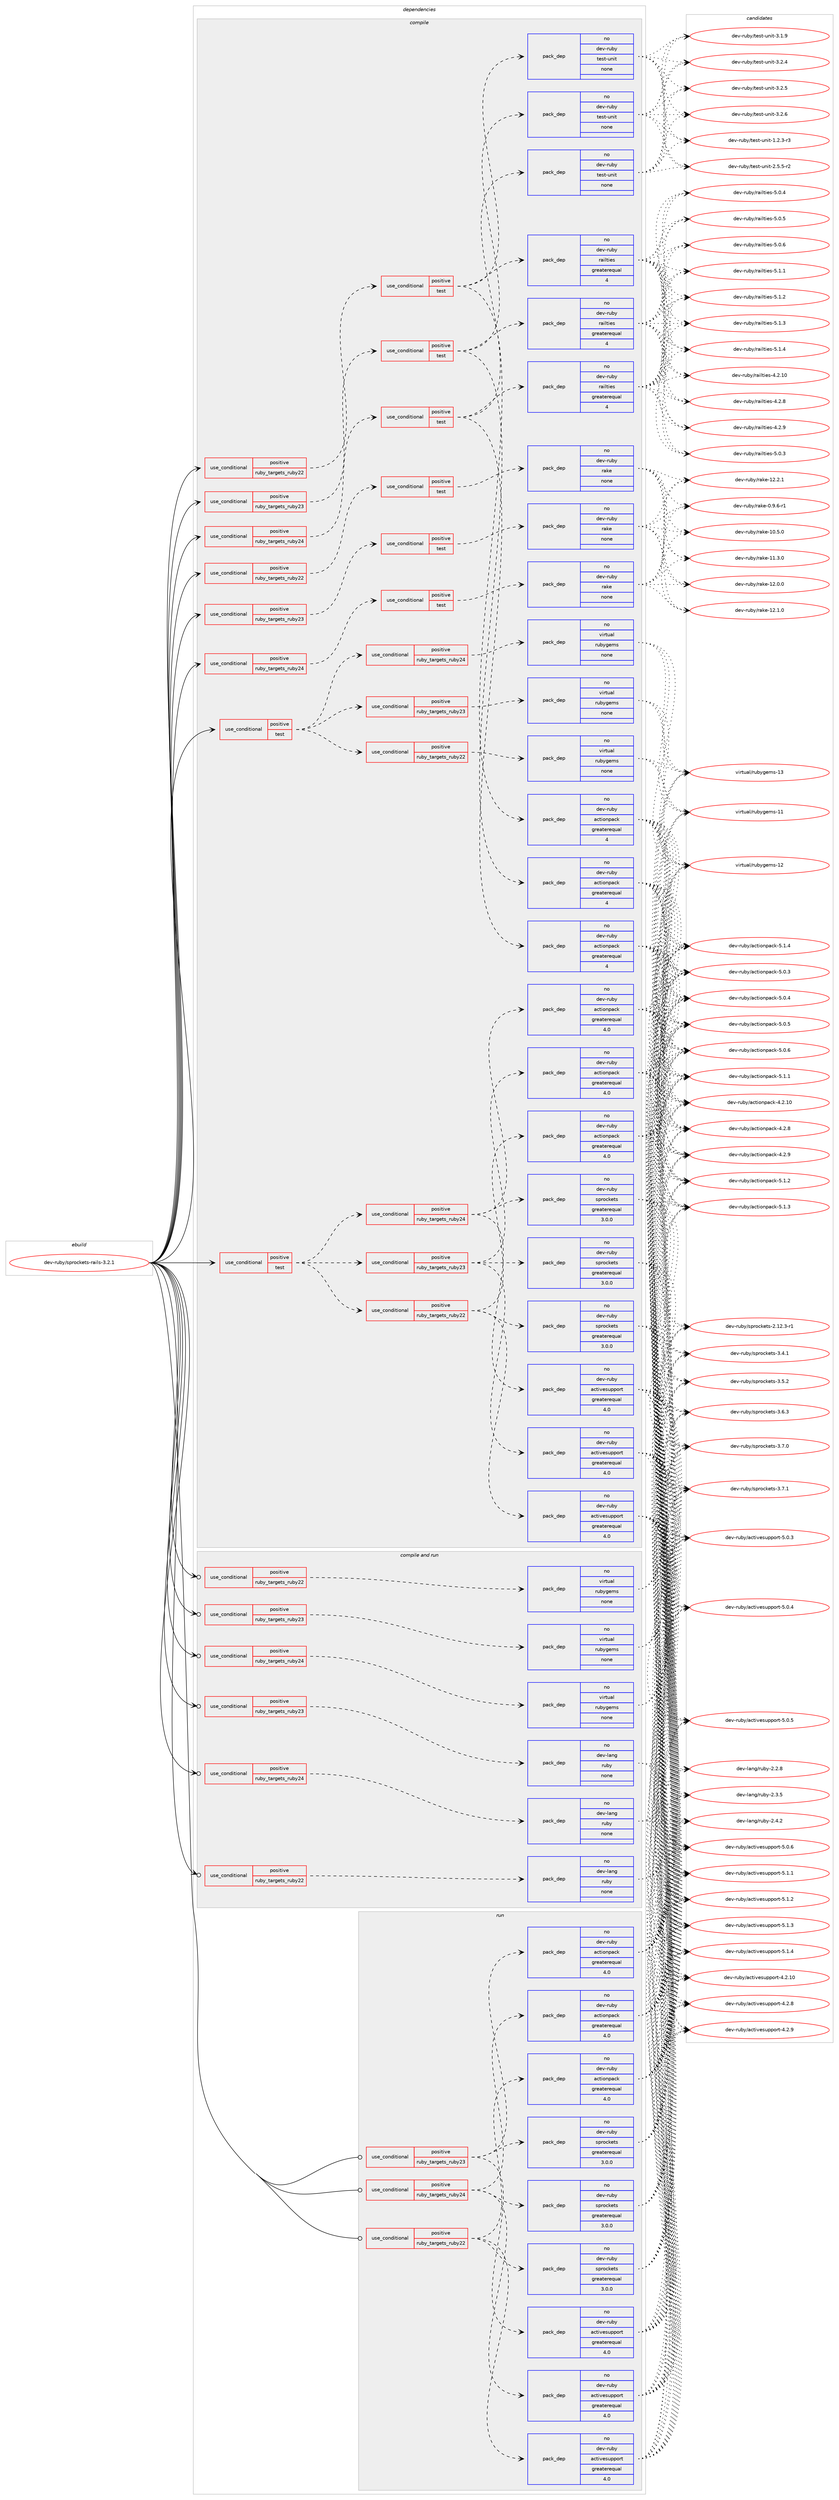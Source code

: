 digraph prolog {

# *************
# Graph options
# *************

newrank=true;
concentrate=true;
compound=true;
graph [rankdir=LR,fontname=Helvetica,fontsize=10,ranksep=1.5];#, ranksep=2.5, nodesep=0.2];
edge  [arrowhead=vee];
node  [fontname=Helvetica,fontsize=10];

# **********
# The ebuild
# **********

subgraph cluster_leftcol {
color=gray;
rank=same;
label=<<i>ebuild</i>>;
id [label="dev-ruby/sprockets-rails-3.2.1", color=red, width=4, href="../dev-ruby/sprockets-rails-3.2.1.svg"];
}

# ****************
# The dependencies
# ****************

subgraph cluster_midcol {
color=gray;
label=<<i>dependencies</i>>;
subgraph cluster_compile {
fillcolor="#eeeeee";
style=filled;
label=<<i>compile</i>>;
subgraph cond74066 {
dependency273005 [label=<<TABLE BORDER="0" CELLBORDER="1" CELLSPACING="0" CELLPADDING="4"><TR><TD ROWSPAN="3" CELLPADDING="10">use_conditional</TD></TR><TR><TD>positive</TD></TR><TR><TD>ruby_targets_ruby22</TD></TR></TABLE>>, shape=none, color=red];
subgraph cond74067 {
dependency273006 [label=<<TABLE BORDER="0" CELLBORDER="1" CELLSPACING="0" CELLPADDING="4"><TR><TD ROWSPAN="3" CELLPADDING="10">use_conditional</TD></TR><TR><TD>positive</TD></TR><TR><TD>test</TD></TR></TABLE>>, shape=none, color=red];
subgraph pack194823 {
dependency273007 [label=<<TABLE BORDER="0" CELLBORDER="1" CELLSPACING="0" CELLPADDING="4" WIDTH="220"><TR><TD ROWSPAN="6" CELLPADDING="30">pack_dep</TD></TR><TR><TD WIDTH="110">no</TD></TR><TR><TD>dev-ruby</TD></TR><TR><TD>actionpack</TD></TR><TR><TD>greaterequal</TD></TR><TR><TD>4</TD></TR></TABLE>>, shape=none, color=blue];
}
dependency273006:e -> dependency273007:w [weight=20,style="dashed",arrowhead="vee"];
subgraph pack194824 {
dependency273008 [label=<<TABLE BORDER="0" CELLBORDER="1" CELLSPACING="0" CELLPADDING="4" WIDTH="220"><TR><TD ROWSPAN="6" CELLPADDING="30">pack_dep</TD></TR><TR><TD WIDTH="110">no</TD></TR><TR><TD>dev-ruby</TD></TR><TR><TD>railties</TD></TR><TR><TD>greaterequal</TD></TR><TR><TD>4</TD></TR></TABLE>>, shape=none, color=blue];
}
dependency273006:e -> dependency273008:w [weight=20,style="dashed",arrowhead="vee"];
subgraph pack194825 {
dependency273009 [label=<<TABLE BORDER="0" CELLBORDER="1" CELLSPACING="0" CELLPADDING="4" WIDTH="220"><TR><TD ROWSPAN="6" CELLPADDING="30">pack_dep</TD></TR><TR><TD WIDTH="110">no</TD></TR><TR><TD>dev-ruby</TD></TR><TR><TD>test-unit</TD></TR><TR><TD>none</TD></TR><TR><TD></TD></TR></TABLE>>, shape=none, color=blue];
}
dependency273006:e -> dependency273009:w [weight=20,style="dashed",arrowhead="vee"];
}
dependency273005:e -> dependency273006:w [weight=20,style="dashed",arrowhead="vee"];
}
id:e -> dependency273005:w [weight=20,style="solid",arrowhead="vee"];
subgraph cond74068 {
dependency273010 [label=<<TABLE BORDER="0" CELLBORDER="1" CELLSPACING="0" CELLPADDING="4"><TR><TD ROWSPAN="3" CELLPADDING="10">use_conditional</TD></TR><TR><TD>positive</TD></TR><TR><TD>ruby_targets_ruby22</TD></TR></TABLE>>, shape=none, color=red];
subgraph cond74069 {
dependency273011 [label=<<TABLE BORDER="0" CELLBORDER="1" CELLSPACING="0" CELLPADDING="4"><TR><TD ROWSPAN="3" CELLPADDING="10">use_conditional</TD></TR><TR><TD>positive</TD></TR><TR><TD>test</TD></TR></TABLE>>, shape=none, color=red];
subgraph pack194826 {
dependency273012 [label=<<TABLE BORDER="0" CELLBORDER="1" CELLSPACING="0" CELLPADDING="4" WIDTH="220"><TR><TD ROWSPAN="6" CELLPADDING="30">pack_dep</TD></TR><TR><TD WIDTH="110">no</TD></TR><TR><TD>dev-ruby</TD></TR><TR><TD>rake</TD></TR><TR><TD>none</TD></TR><TR><TD></TD></TR></TABLE>>, shape=none, color=blue];
}
dependency273011:e -> dependency273012:w [weight=20,style="dashed",arrowhead="vee"];
}
dependency273010:e -> dependency273011:w [weight=20,style="dashed",arrowhead="vee"];
}
id:e -> dependency273010:w [weight=20,style="solid",arrowhead="vee"];
subgraph cond74070 {
dependency273013 [label=<<TABLE BORDER="0" CELLBORDER="1" CELLSPACING="0" CELLPADDING="4"><TR><TD ROWSPAN="3" CELLPADDING="10">use_conditional</TD></TR><TR><TD>positive</TD></TR><TR><TD>ruby_targets_ruby23</TD></TR></TABLE>>, shape=none, color=red];
subgraph cond74071 {
dependency273014 [label=<<TABLE BORDER="0" CELLBORDER="1" CELLSPACING="0" CELLPADDING="4"><TR><TD ROWSPAN="3" CELLPADDING="10">use_conditional</TD></TR><TR><TD>positive</TD></TR><TR><TD>test</TD></TR></TABLE>>, shape=none, color=red];
subgraph pack194827 {
dependency273015 [label=<<TABLE BORDER="0" CELLBORDER="1" CELLSPACING="0" CELLPADDING="4" WIDTH="220"><TR><TD ROWSPAN="6" CELLPADDING="30">pack_dep</TD></TR><TR><TD WIDTH="110">no</TD></TR><TR><TD>dev-ruby</TD></TR><TR><TD>actionpack</TD></TR><TR><TD>greaterequal</TD></TR><TR><TD>4</TD></TR></TABLE>>, shape=none, color=blue];
}
dependency273014:e -> dependency273015:w [weight=20,style="dashed",arrowhead="vee"];
subgraph pack194828 {
dependency273016 [label=<<TABLE BORDER="0" CELLBORDER="1" CELLSPACING="0" CELLPADDING="4" WIDTH="220"><TR><TD ROWSPAN="6" CELLPADDING="30">pack_dep</TD></TR><TR><TD WIDTH="110">no</TD></TR><TR><TD>dev-ruby</TD></TR><TR><TD>railties</TD></TR><TR><TD>greaterequal</TD></TR><TR><TD>4</TD></TR></TABLE>>, shape=none, color=blue];
}
dependency273014:e -> dependency273016:w [weight=20,style="dashed",arrowhead="vee"];
subgraph pack194829 {
dependency273017 [label=<<TABLE BORDER="0" CELLBORDER="1" CELLSPACING="0" CELLPADDING="4" WIDTH="220"><TR><TD ROWSPAN="6" CELLPADDING="30">pack_dep</TD></TR><TR><TD WIDTH="110">no</TD></TR><TR><TD>dev-ruby</TD></TR><TR><TD>test-unit</TD></TR><TR><TD>none</TD></TR><TR><TD></TD></TR></TABLE>>, shape=none, color=blue];
}
dependency273014:e -> dependency273017:w [weight=20,style="dashed",arrowhead="vee"];
}
dependency273013:e -> dependency273014:w [weight=20,style="dashed",arrowhead="vee"];
}
id:e -> dependency273013:w [weight=20,style="solid",arrowhead="vee"];
subgraph cond74072 {
dependency273018 [label=<<TABLE BORDER="0" CELLBORDER="1" CELLSPACING="0" CELLPADDING="4"><TR><TD ROWSPAN="3" CELLPADDING="10">use_conditional</TD></TR><TR><TD>positive</TD></TR><TR><TD>ruby_targets_ruby23</TD></TR></TABLE>>, shape=none, color=red];
subgraph cond74073 {
dependency273019 [label=<<TABLE BORDER="0" CELLBORDER="1" CELLSPACING="0" CELLPADDING="4"><TR><TD ROWSPAN="3" CELLPADDING="10">use_conditional</TD></TR><TR><TD>positive</TD></TR><TR><TD>test</TD></TR></TABLE>>, shape=none, color=red];
subgraph pack194830 {
dependency273020 [label=<<TABLE BORDER="0" CELLBORDER="1" CELLSPACING="0" CELLPADDING="4" WIDTH="220"><TR><TD ROWSPAN="6" CELLPADDING="30">pack_dep</TD></TR><TR><TD WIDTH="110">no</TD></TR><TR><TD>dev-ruby</TD></TR><TR><TD>rake</TD></TR><TR><TD>none</TD></TR><TR><TD></TD></TR></TABLE>>, shape=none, color=blue];
}
dependency273019:e -> dependency273020:w [weight=20,style="dashed",arrowhead="vee"];
}
dependency273018:e -> dependency273019:w [weight=20,style="dashed",arrowhead="vee"];
}
id:e -> dependency273018:w [weight=20,style="solid",arrowhead="vee"];
subgraph cond74074 {
dependency273021 [label=<<TABLE BORDER="0" CELLBORDER="1" CELLSPACING="0" CELLPADDING="4"><TR><TD ROWSPAN="3" CELLPADDING="10">use_conditional</TD></TR><TR><TD>positive</TD></TR><TR><TD>ruby_targets_ruby24</TD></TR></TABLE>>, shape=none, color=red];
subgraph cond74075 {
dependency273022 [label=<<TABLE BORDER="0" CELLBORDER="1" CELLSPACING="0" CELLPADDING="4"><TR><TD ROWSPAN="3" CELLPADDING="10">use_conditional</TD></TR><TR><TD>positive</TD></TR><TR><TD>test</TD></TR></TABLE>>, shape=none, color=red];
subgraph pack194831 {
dependency273023 [label=<<TABLE BORDER="0" CELLBORDER="1" CELLSPACING="0" CELLPADDING="4" WIDTH="220"><TR><TD ROWSPAN="6" CELLPADDING="30">pack_dep</TD></TR><TR><TD WIDTH="110">no</TD></TR><TR><TD>dev-ruby</TD></TR><TR><TD>actionpack</TD></TR><TR><TD>greaterequal</TD></TR><TR><TD>4</TD></TR></TABLE>>, shape=none, color=blue];
}
dependency273022:e -> dependency273023:w [weight=20,style="dashed",arrowhead="vee"];
subgraph pack194832 {
dependency273024 [label=<<TABLE BORDER="0" CELLBORDER="1" CELLSPACING="0" CELLPADDING="4" WIDTH="220"><TR><TD ROWSPAN="6" CELLPADDING="30">pack_dep</TD></TR><TR><TD WIDTH="110">no</TD></TR><TR><TD>dev-ruby</TD></TR><TR><TD>railties</TD></TR><TR><TD>greaterequal</TD></TR><TR><TD>4</TD></TR></TABLE>>, shape=none, color=blue];
}
dependency273022:e -> dependency273024:w [weight=20,style="dashed",arrowhead="vee"];
subgraph pack194833 {
dependency273025 [label=<<TABLE BORDER="0" CELLBORDER="1" CELLSPACING="0" CELLPADDING="4" WIDTH="220"><TR><TD ROWSPAN="6" CELLPADDING="30">pack_dep</TD></TR><TR><TD WIDTH="110">no</TD></TR><TR><TD>dev-ruby</TD></TR><TR><TD>test-unit</TD></TR><TR><TD>none</TD></TR><TR><TD></TD></TR></TABLE>>, shape=none, color=blue];
}
dependency273022:e -> dependency273025:w [weight=20,style="dashed",arrowhead="vee"];
}
dependency273021:e -> dependency273022:w [weight=20,style="dashed",arrowhead="vee"];
}
id:e -> dependency273021:w [weight=20,style="solid",arrowhead="vee"];
subgraph cond74076 {
dependency273026 [label=<<TABLE BORDER="0" CELLBORDER="1" CELLSPACING="0" CELLPADDING="4"><TR><TD ROWSPAN="3" CELLPADDING="10">use_conditional</TD></TR><TR><TD>positive</TD></TR><TR><TD>ruby_targets_ruby24</TD></TR></TABLE>>, shape=none, color=red];
subgraph cond74077 {
dependency273027 [label=<<TABLE BORDER="0" CELLBORDER="1" CELLSPACING="0" CELLPADDING="4"><TR><TD ROWSPAN="3" CELLPADDING="10">use_conditional</TD></TR><TR><TD>positive</TD></TR><TR><TD>test</TD></TR></TABLE>>, shape=none, color=red];
subgraph pack194834 {
dependency273028 [label=<<TABLE BORDER="0" CELLBORDER="1" CELLSPACING="0" CELLPADDING="4" WIDTH="220"><TR><TD ROWSPAN="6" CELLPADDING="30">pack_dep</TD></TR><TR><TD WIDTH="110">no</TD></TR><TR><TD>dev-ruby</TD></TR><TR><TD>rake</TD></TR><TR><TD>none</TD></TR><TR><TD></TD></TR></TABLE>>, shape=none, color=blue];
}
dependency273027:e -> dependency273028:w [weight=20,style="dashed",arrowhead="vee"];
}
dependency273026:e -> dependency273027:w [weight=20,style="dashed",arrowhead="vee"];
}
id:e -> dependency273026:w [weight=20,style="solid",arrowhead="vee"];
subgraph cond74078 {
dependency273029 [label=<<TABLE BORDER="0" CELLBORDER="1" CELLSPACING="0" CELLPADDING="4"><TR><TD ROWSPAN="3" CELLPADDING="10">use_conditional</TD></TR><TR><TD>positive</TD></TR><TR><TD>test</TD></TR></TABLE>>, shape=none, color=red];
subgraph cond74079 {
dependency273030 [label=<<TABLE BORDER="0" CELLBORDER="1" CELLSPACING="0" CELLPADDING="4"><TR><TD ROWSPAN="3" CELLPADDING="10">use_conditional</TD></TR><TR><TD>positive</TD></TR><TR><TD>ruby_targets_ruby22</TD></TR></TABLE>>, shape=none, color=red];
subgraph pack194835 {
dependency273031 [label=<<TABLE BORDER="0" CELLBORDER="1" CELLSPACING="0" CELLPADDING="4" WIDTH="220"><TR><TD ROWSPAN="6" CELLPADDING="30">pack_dep</TD></TR><TR><TD WIDTH="110">no</TD></TR><TR><TD>dev-ruby</TD></TR><TR><TD>actionpack</TD></TR><TR><TD>greaterequal</TD></TR><TR><TD>4.0</TD></TR></TABLE>>, shape=none, color=blue];
}
dependency273030:e -> dependency273031:w [weight=20,style="dashed",arrowhead="vee"];
subgraph pack194836 {
dependency273032 [label=<<TABLE BORDER="0" CELLBORDER="1" CELLSPACING="0" CELLPADDING="4" WIDTH="220"><TR><TD ROWSPAN="6" CELLPADDING="30">pack_dep</TD></TR><TR><TD WIDTH="110">no</TD></TR><TR><TD>dev-ruby</TD></TR><TR><TD>activesupport</TD></TR><TR><TD>greaterequal</TD></TR><TR><TD>4.0</TD></TR></TABLE>>, shape=none, color=blue];
}
dependency273030:e -> dependency273032:w [weight=20,style="dashed",arrowhead="vee"];
subgraph pack194837 {
dependency273033 [label=<<TABLE BORDER="0" CELLBORDER="1" CELLSPACING="0" CELLPADDING="4" WIDTH="220"><TR><TD ROWSPAN="6" CELLPADDING="30">pack_dep</TD></TR><TR><TD WIDTH="110">no</TD></TR><TR><TD>dev-ruby</TD></TR><TR><TD>sprockets</TD></TR><TR><TD>greaterequal</TD></TR><TR><TD>3.0.0</TD></TR></TABLE>>, shape=none, color=blue];
}
dependency273030:e -> dependency273033:w [weight=20,style="dashed",arrowhead="vee"];
}
dependency273029:e -> dependency273030:w [weight=20,style="dashed",arrowhead="vee"];
subgraph cond74080 {
dependency273034 [label=<<TABLE BORDER="0" CELLBORDER="1" CELLSPACING="0" CELLPADDING="4"><TR><TD ROWSPAN="3" CELLPADDING="10">use_conditional</TD></TR><TR><TD>positive</TD></TR><TR><TD>ruby_targets_ruby23</TD></TR></TABLE>>, shape=none, color=red];
subgraph pack194838 {
dependency273035 [label=<<TABLE BORDER="0" CELLBORDER="1" CELLSPACING="0" CELLPADDING="4" WIDTH="220"><TR><TD ROWSPAN="6" CELLPADDING="30">pack_dep</TD></TR><TR><TD WIDTH="110">no</TD></TR><TR><TD>dev-ruby</TD></TR><TR><TD>actionpack</TD></TR><TR><TD>greaterequal</TD></TR><TR><TD>4.0</TD></TR></TABLE>>, shape=none, color=blue];
}
dependency273034:e -> dependency273035:w [weight=20,style="dashed",arrowhead="vee"];
subgraph pack194839 {
dependency273036 [label=<<TABLE BORDER="0" CELLBORDER="1" CELLSPACING="0" CELLPADDING="4" WIDTH="220"><TR><TD ROWSPAN="6" CELLPADDING="30">pack_dep</TD></TR><TR><TD WIDTH="110">no</TD></TR><TR><TD>dev-ruby</TD></TR><TR><TD>activesupport</TD></TR><TR><TD>greaterequal</TD></TR><TR><TD>4.0</TD></TR></TABLE>>, shape=none, color=blue];
}
dependency273034:e -> dependency273036:w [weight=20,style="dashed",arrowhead="vee"];
subgraph pack194840 {
dependency273037 [label=<<TABLE BORDER="0" CELLBORDER="1" CELLSPACING="0" CELLPADDING="4" WIDTH="220"><TR><TD ROWSPAN="6" CELLPADDING="30">pack_dep</TD></TR><TR><TD WIDTH="110">no</TD></TR><TR><TD>dev-ruby</TD></TR><TR><TD>sprockets</TD></TR><TR><TD>greaterequal</TD></TR><TR><TD>3.0.0</TD></TR></TABLE>>, shape=none, color=blue];
}
dependency273034:e -> dependency273037:w [weight=20,style="dashed",arrowhead="vee"];
}
dependency273029:e -> dependency273034:w [weight=20,style="dashed",arrowhead="vee"];
subgraph cond74081 {
dependency273038 [label=<<TABLE BORDER="0" CELLBORDER="1" CELLSPACING="0" CELLPADDING="4"><TR><TD ROWSPAN="3" CELLPADDING="10">use_conditional</TD></TR><TR><TD>positive</TD></TR><TR><TD>ruby_targets_ruby24</TD></TR></TABLE>>, shape=none, color=red];
subgraph pack194841 {
dependency273039 [label=<<TABLE BORDER="0" CELLBORDER="1" CELLSPACING="0" CELLPADDING="4" WIDTH="220"><TR><TD ROWSPAN="6" CELLPADDING="30">pack_dep</TD></TR><TR><TD WIDTH="110">no</TD></TR><TR><TD>dev-ruby</TD></TR><TR><TD>actionpack</TD></TR><TR><TD>greaterequal</TD></TR><TR><TD>4.0</TD></TR></TABLE>>, shape=none, color=blue];
}
dependency273038:e -> dependency273039:w [weight=20,style="dashed",arrowhead="vee"];
subgraph pack194842 {
dependency273040 [label=<<TABLE BORDER="0" CELLBORDER="1" CELLSPACING="0" CELLPADDING="4" WIDTH="220"><TR><TD ROWSPAN="6" CELLPADDING="30">pack_dep</TD></TR><TR><TD WIDTH="110">no</TD></TR><TR><TD>dev-ruby</TD></TR><TR><TD>activesupport</TD></TR><TR><TD>greaterequal</TD></TR><TR><TD>4.0</TD></TR></TABLE>>, shape=none, color=blue];
}
dependency273038:e -> dependency273040:w [weight=20,style="dashed",arrowhead="vee"];
subgraph pack194843 {
dependency273041 [label=<<TABLE BORDER="0" CELLBORDER="1" CELLSPACING="0" CELLPADDING="4" WIDTH="220"><TR><TD ROWSPAN="6" CELLPADDING="30">pack_dep</TD></TR><TR><TD WIDTH="110">no</TD></TR><TR><TD>dev-ruby</TD></TR><TR><TD>sprockets</TD></TR><TR><TD>greaterequal</TD></TR><TR><TD>3.0.0</TD></TR></TABLE>>, shape=none, color=blue];
}
dependency273038:e -> dependency273041:w [weight=20,style="dashed",arrowhead="vee"];
}
dependency273029:e -> dependency273038:w [weight=20,style="dashed",arrowhead="vee"];
}
id:e -> dependency273029:w [weight=20,style="solid",arrowhead="vee"];
subgraph cond74082 {
dependency273042 [label=<<TABLE BORDER="0" CELLBORDER="1" CELLSPACING="0" CELLPADDING="4"><TR><TD ROWSPAN="3" CELLPADDING="10">use_conditional</TD></TR><TR><TD>positive</TD></TR><TR><TD>test</TD></TR></TABLE>>, shape=none, color=red];
subgraph cond74083 {
dependency273043 [label=<<TABLE BORDER="0" CELLBORDER="1" CELLSPACING="0" CELLPADDING="4"><TR><TD ROWSPAN="3" CELLPADDING="10">use_conditional</TD></TR><TR><TD>positive</TD></TR><TR><TD>ruby_targets_ruby22</TD></TR></TABLE>>, shape=none, color=red];
subgraph pack194844 {
dependency273044 [label=<<TABLE BORDER="0" CELLBORDER="1" CELLSPACING="0" CELLPADDING="4" WIDTH="220"><TR><TD ROWSPAN="6" CELLPADDING="30">pack_dep</TD></TR><TR><TD WIDTH="110">no</TD></TR><TR><TD>virtual</TD></TR><TR><TD>rubygems</TD></TR><TR><TD>none</TD></TR><TR><TD></TD></TR></TABLE>>, shape=none, color=blue];
}
dependency273043:e -> dependency273044:w [weight=20,style="dashed",arrowhead="vee"];
}
dependency273042:e -> dependency273043:w [weight=20,style="dashed",arrowhead="vee"];
subgraph cond74084 {
dependency273045 [label=<<TABLE BORDER="0" CELLBORDER="1" CELLSPACING="0" CELLPADDING="4"><TR><TD ROWSPAN="3" CELLPADDING="10">use_conditional</TD></TR><TR><TD>positive</TD></TR><TR><TD>ruby_targets_ruby23</TD></TR></TABLE>>, shape=none, color=red];
subgraph pack194845 {
dependency273046 [label=<<TABLE BORDER="0" CELLBORDER="1" CELLSPACING="0" CELLPADDING="4" WIDTH="220"><TR><TD ROWSPAN="6" CELLPADDING="30">pack_dep</TD></TR><TR><TD WIDTH="110">no</TD></TR><TR><TD>virtual</TD></TR><TR><TD>rubygems</TD></TR><TR><TD>none</TD></TR><TR><TD></TD></TR></TABLE>>, shape=none, color=blue];
}
dependency273045:e -> dependency273046:w [weight=20,style="dashed",arrowhead="vee"];
}
dependency273042:e -> dependency273045:w [weight=20,style="dashed",arrowhead="vee"];
subgraph cond74085 {
dependency273047 [label=<<TABLE BORDER="0" CELLBORDER="1" CELLSPACING="0" CELLPADDING="4"><TR><TD ROWSPAN="3" CELLPADDING="10">use_conditional</TD></TR><TR><TD>positive</TD></TR><TR><TD>ruby_targets_ruby24</TD></TR></TABLE>>, shape=none, color=red];
subgraph pack194846 {
dependency273048 [label=<<TABLE BORDER="0" CELLBORDER="1" CELLSPACING="0" CELLPADDING="4" WIDTH="220"><TR><TD ROWSPAN="6" CELLPADDING="30">pack_dep</TD></TR><TR><TD WIDTH="110">no</TD></TR><TR><TD>virtual</TD></TR><TR><TD>rubygems</TD></TR><TR><TD>none</TD></TR><TR><TD></TD></TR></TABLE>>, shape=none, color=blue];
}
dependency273047:e -> dependency273048:w [weight=20,style="dashed",arrowhead="vee"];
}
dependency273042:e -> dependency273047:w [weight=20,style="dashed",arrowhead="vee"];
}
id:e -> dependency273042:w [weight=20,style="solid",arrowhead="vee"];
}
subgraph cluster_compileandrun {
fillcolor="#eeeeee";
style=filled;
label=<<i>compile and run</i>>;
subgraph cond74086 {
dependency273049 [label=<<TABLE BORDER="0" CELLBORDER="1" CELLSPACING="0" CELLPADDING="4"><TR><TD ROWSPAN="3" CELLPADDING="10">use_conditional</TD></TR><TR><TD>positive</TD></TR><TR><TD>ruby_targets_ruby22</TD></TR></TABLE>>, shape=none, color=red];
subgraph pack194847 {
dependency273050 [label=<<TABLE BORDER="0" CELLBORDER="1" CELLSPACING="0" CELLPADDING="4" WIDTH="220"><TR><TD ROWSPAN="6" CELLPADDING="30">pack_dep</TD></TR><TR><TD WIDTH="110">no</TD></TR><TR><TD>dev-lang</TD></TR><TR><TD>ruby</TD></TR><TR><TD>none</TD></TR><TR><TD></TD></TR></TABLE>>, shape=none, color=blue];
}
dependency273049:e -> dependency273050:w [weight=20,style="dashed",arrowhead="vee"];
}
id:e -> dependency273049:w [weight=20,style="solid",arrowhead="odotvee"];
subgraph cond74087 {
dependency273051 [label=<<TABLE BORDER="0" CELLBORDER="1" CELLSPACING="0" CELLPADDING="4"><TR><TD ROWSPAN="3" CELLPADDING="10">use_conditional</TD></TR><TR><TD>positive</TD></TR><TR><TD>ruby_targets_ruby22</TD></TR></TABLE>>, shape=none, color=red];
subgraph pack194848 {
dependency273052 [label=<<TABLE BORDER="0" CELLBORDER="1" CELLSPACING="0" CELLPADDING="4" WIDTH="220"><TR><TD ROWSPAN="6" CELLPADDING="30">pack_dep</TD></TR><TR><TD WIDTH="110">no</TD></TR><TR><TD>virtual</TD></TR><TR><TD>rubygems</TD></TR><TR><TD>none</TD></TR><TR><TD></TD></TR></TABLE>>, shape=none, color=blue];
}
dependency273051:e -> dependency273052:w [weight=20,style="dashed",arrowhead="vee"];
}
id:e -> dependency273051:w [weight=20,style="solid",arrowhead="odotvee"];
subgraph cond74088 {
dependency273053 [label=<<TABLE BORDER="0" CELLBORDER="1" CELLSPACING="0" CELLPADDING="4"><TR><TD ROWSPAN="3" CELLPADDING="10">use_conditional</TD></TR><TR><TD>positive</TD></TR><TR><TD>ruby_targets_ruby23</TD></TR></TABLE>>, shape=none, color=red];
subgraph pack194849 {
dependency273054 [label=<<TABLE BORDER="0" CELLBORDER="1" CELLSPACING="0" CELLPADDING="4" WIDTH="220"><TR><TD ROWSPAN="6" CELLPADDING="30">pack_dep</TD></TR><TR><TD WIDTH="110">no</TD></TR><TR><TD>dev-lang</TD></TR><TR><TD>ruby</TD></TR><TR><TD>none</TD></TR><TR><TD></TD></TR></TABLE>>, shape=none, color=blue];
}
dependency273053:e -> dependency273054:w [weight=20,style="dashed",arrowhead="vee"];
}
id:e -> dependency273053:w [weight=20,style="solid",arrowhead="odotvee"];
subgraph cond74089 {
dependency273055 [label=<<TABLE BORDER="0" CELLBORDER="1" CELLSPACING="0" CELLPADDING="4"><TR><TD ROWSPAN="3" CELLPADDING="10">use_conditional</TD></TR><TR><TD>positive</TD></TR><TR><TD>ruby_targets_ruby23</TD></TR></TABLE>>, shape=none, color=red];
subgraph pack194850 {
dependency273056 [label=<<TABLE BORDER="0" CELLBORDER="1" CELLSPACING="0" CELLPADDING="4" WIDTH="220"><TR><TD ROWSPAN="6" CELLPADDING="30">pack_dep</TD></TR><TR><TD WIDTH="110">no</TD></TR><TR><TD>virtual</TD></TR><TR><TD>rubygems</TD></TR><TR><TD>none</TD></TR><TR><TD></TD></TR></TABLE>>, shape=none, color=blue];
}
dependency273055:e -> dependency273056:w [weight=20,style="dashed",arrowhead="vee"];
}
id:e -> dependency273055:w [weight=20,style="solid",arrowhead="odotvee"];
subgraph cond74090 {
dependency273057 [label=<<TABLE BORDER="0" CELLBORDER="1" CELLSPACING="0" CELLPADDING="4"><TR><TD ROWSPAN="3" CELLPADDING="10">use_conditional</TD></TR><TR><TD>positive</TD></TR><TR><TD>ruby_targets_ruby24</TD></TR></TABLE>>, shape=none, color=red];
subgraph pack194851 {
dependency273058 [label=<<TABLE BORDER="0" CELLBORDER="1" CELLSPACING="0" CELLPADDING="4" WIDTH="220"><TR><TD ROWSPAN="6" CELLPADDING="30">pack_dep</TD></TR><TR><TD WIDTH="110">no</TD></TR><TR><TD>dev-lang</TD></TR><TR><TD>ruby</TD></TR><TR><TD>none</TD></TR><TR><TD></TD></TR></TABLE>>, shape=none, color=blue];
}
dependency273057:e -> dependency273058:w [weight=20,style="dashed",arrowhead="vee"];
}
id:e -> dependency273057:w [weight=20,style="solid",arrowhead="odotvee"];
subgraph cond74091 {
dependency273059 [label=<<TABLE BORDER="0" CELLBORDER="1" CELLSPACING="0" CELLPADDING="4"><TR><TD ROWSPAN="3" CELLPADDING="10">use_conditional</TD></TR><TR><TD>positive</TD></TR><TR><TD>ruby_targets_ruby24</TD></TR></TABLE>>, shape=none, color=red];
subgraph pack194852 {
dependency273060 [label=<<TABLE BORDER="0" CELLBORDER="1" CELLSPACING="0" CELLPADDING="4" WIDTH="220"><TR><TD ROWSPAN="6" CELLPADDING="30">pack_dep</TD></TR><TR><TD WIDTH="110">no</TD></TR><TR><TD>virtual</TD></TR><TR><TD>rubygems</TD></TR><TR><TD>none</TD></TR><TR><TD></TD></TR></TABLE>>, shape=none, color=blue];
}
dependency273059:e -> dependency273060:w [weight=20,style="dashed",arrowhead="vee"];
}
id:e -> dependency273059:w [weight=20,style="solid",arrowhead="odotvee"];
}
subgraph cluster_run {
fillcolor="#eeeeee";
style=filled;
label=<<i>run</i>>;
subgraph cond74092 {
dependency273061 [label=<<TABLE BORDER="0" CELLBORDER="1" CELLSPACING="0" CELLPADDING="4"><TR><TD ROWSPAN="3" CELLPADDING="10">use_conditional</TD></TR><TR><TD>positive</TD></TR><TR><TD>ruby_targets_ruby22</TD></TR></TABLE>>, shape=none, color=red];
subgraph pack194853 {
dependency273062 [label=<<TABLE BORDER="0" CELLBORDER="1" CELLSPACING="0" CELLPADDING="4" WIDTH="220"><TR><TD ROWSPAN="6" CELLPADDING="30">pack_dep</TD></TR><TR><TD WIDTH="110">no</TD></TR><TR><TD>dev-ruby</TD></TR><TR><TD>actionpack</TD></TR><TR><TD>greaterequal</TD></TR><TR><TD>4.0</TD></TR></TABLE>>, shape=none, color=blue];
}
dependency273061:e -> dependency273062:w [weight=20,style="dashed",arrowhead="vee"];
subgraph pack194854 {
dependency273063 [label=<<TABLE BORDER="0" CELLBORDER="1" CELLSPACING="0" CELLPADDING="4" WIDTH="220"><TR><TD ROWSPAN="6" CELLPADDING="30">pack_dep</TD></TR><TR><TD WIDTH="110">no</TD></TR><TR><TD>dev-ruby</TD></TR><TR><TD>activesupport</TD></TR><TR><TD>greaterequal</TD></TR><TR><TD>4.0</TD></TR></TABLE>>, shape=none, color=blue];
}
dependency273061:e -> dependency273063:w [weight=20,style="dashed",arrowhead="vee"];
subgraph pack194855 {
dependency273064 [label=<<TABLE BORDER="0" CELLBORDER="1" CELLSPACING="0" CELLPADDING="4" WIDTH="220"><TR><TD ROWSPAN="6" CELLPADDING="30">pack_dep</TD></TR><TR><TD WIDTH="110">no</TD></TR><TR><TD>dev-ruby</TD></TR><TR><TD>sprockets</TD></TR><TR><TD>greaterequal</TD></TR><TR><TD>3.0.0</TD></TR></TABLE>>, shape=none, color=blue];
}
dependency273061:e -> dependency273064:w [weight=20,style="dashed",arrowhead="vee"];
}
id:e -> dependency273061:w [weight=20,style="solid",arrowhead="odot"];
subgraph cond74093 {
dependency273065 [label=<<TABLE BORDER="0" CELLBORDER="1" CELLSPACING="0" CELLPADDING="4"><TR><TD ROWSPAN="3" CELLPADDING="10">use_conditional</TD></TR><TR><TD>positive</TD></TR><TR><TD>ruby_targets_ruby23</TD></TR></TABLE>>, shape=none, color=red];
subgraph pack194856 {
dependency273066 [label=<<TABLE BORDER="0" CELLBORDER="1" CELLSPACING="0" CELLPADDING="4" WIDTH="220"><TR><TD ROWSPAN="6" CELLPADDING="30">pack_dep</TD></TR><TR><TD WIDTH="110">no</TD></TR><TR><TD>dev-ruby</TD></TR><TR><TD>actionpack</TD></TR><TR><TD>greaterequal</TD></TR><TR><TD>4.0</TD></TR></TABLE>>, shape=none, color=blue];
}
dependency273065:e -> dependency273066:w [weight=20,style="dashed",arrowhead="vee"];
subgraph pack194857 {
dependency273067 [label=<<TABLE BORDER="0" CELLBORDER="1" CELLSPACING="0" CELLPADDING="4" WIDTH="220"><TR><TD ROWSPAN="6" CELLPADDING="30">pack_dep</TD></TR><TR><TD WIDTH="110">no</TD></TR><TR><TD>dev-ruby</TD></TR><TR><TD>activesupport</TD></TR><TR><TD>greaterequal</TD></TR><TR><TD>4.0</TD></TR></TABLE>>, shape=none, color=blue];
}
dependency273065:e -> dependency273067:w [weight=20,style="dashed",arrowhead="vee"];
subgraph pack194858 {
dependency273068 [label=<<TABLE BORDER="0" CELLBORDER="1" CELLSPACING="0" CELLPADDING="4" WIDTH="220"><TR><TD ROWSPAN="6" CELLPADDING="30">pack_dep</TD></TR><TR><TD WIDTH="110">no</TD></TR><TR><TD>dev-ruby</TD></TR><TR><TD>sprockets</TD></TR><TR><TD>greaterequal</TD></TR><TR><TD>3.0.0</TD></TR></TABLE>>, shape=none, color=blue];
}
dependency273065:e -> dependency273068:w [weight=20,style="dashed",arrowhead="vee"];
}
id:e -> dependency273065:w [weight=20,style="solid",arrowhead="odot"];
subgraph cond74094 {
dependency273069 [label=<<TABLE BORDER="0" CELLBORDER="1" CELLSPACING="0" CELLPADDING="4"><TR><TD ROWSPAN="3" CELLPADDING="10">use_conditional</TD></TR><TR><TD>positive</TD></TR><TR><TD>ruby_targets_ruby24</TD></TR></TABLE>>, shape=none, color=red];
subgraph pack194859 {
dependency273070 [label=<<TABLE BORDER="0" CELLBORDER="1" CELLSPACING="0" CELLPADDING="4" WIDTH="220"><TR><TD ROWSPAN="6" CELLPADDING="30">pack_dep</TD></TR><TR><TD WIDTH="110">no</TD></TR><TR><TD>dev-ruby</TD></TR><TR><TD>actionpack</TD></TR><TR><TD>greaterequal</TD></TR><TR><TD>4.0</TD></TR></TABLE>>, shape=none, color=blue];
}
dependency273069:e -> dependency273070:w [weight=20,style="dashed",arrowhead="vee"];
subgraph pack194860 {
dependency273071 [label=<<TABLE BORDER="0" CELLBORDER="1" CELLSPACING="0" CELLPADDING="4" WIDTH="220"><TR><TD ROWSPAN="6" CELLPADDING="30">pack_dep</TD></TR><TR><TD WIDTH="110">no</TD></TR><TR><TD>dev-ruby</TD></TR><TR><TD>activesupport</TD></TR><TR><TD>greaterequal</TD></TR><TR><TD>4.0</TD></TR></TABLE>>, shape=none, color=blue];
}
dependency273069:e -> dependency273071:w [weight=20,style="dashed",arrowhead="vee"];
subgraph pack194861 {
dependency273072 [label=<<TABLE BORDER="0" CELLBORDER="1" CELLSPACING="0" CELLPADDING="4" WIDTH="220"><TR><TD ROWSPAN="6" CELLPADDING="30">pack_dep</TD></TR><TR><TD WIDTH="110">no</TD></TR><TR><TD>dev-ruby</TD></TR><TR><TD>sprockets</TD></TR><TR><TD>greaterequal</TD></TR><TR><TD>3.0.0</TD></TR></TABLE>>, shape=none, color=blue];
}
dependency273069:e -> dependency273072:w [weight=20,style="dashed",arrowhead="vee"];
}
id:e -> dependency273069:w [weight=20,style="solid",arrowhead="odot"];
}
}

# **************
# The candidates
# **************

subgraph cluster_choices {
rank=same;
color=gray;
label=<<i>candidates</i>>;

subgraph choice194823 {
color=black;
nodesep=1;
choice1001011184511411798121479799116105111110112979910745524650464948 [label="dev-ruby/actionpack-4.2.10", color=red, width=4,href="../dev-ruby/actionpack-4.2.10.svg"];
choice10010111845114117981214797991161051111101129799107455246504656 [label="dev-ruby/actionpack-4.2.8", color=red, width=4,href="../dev-ruby/actionpack-4.2.8.svg"];
choice10010111845114117981214797991161051111101129799107455246504657 [label="dev-ruby/actionpack-4.2.9", color=red, width=4,href="../dev-ruby/actionpack-4.2.9.svg"];
choice10010111845114117981214797991161051111101129799107455346484651 [label="dev-ruby/actionpack-5.0.3", color=red, width=4,href="../dev-ruby/actionpack-5.0.3.svg"];
choice10010111845114117981214797991161051111101129799107455346484652 [label="dev-ruby/actionpack-5.0.4", color=red, width=4,href="../dev-ruby/actionpack-5.0.4.svg"];
choice10010111845114117981214797991161051111101129799107455346484653 [label="dev-ruby/actionpack-5.0.5", color=red, width=4,href="../dev-ruby/actionpack-5.0.5.svg"];
choice10010111845114117981214797991161051111101129799107455346484654 [label="dev-ruby/actionpack-5.0.6", color=red, width=4,href="../dev-ruby/actionpack-5.0.6.svg"];
choice10010111845114117981214797991161051111101129799107455346494649 [label="dev-ruby/actionpack-5.1.1", color=red, width=4,href="../dev-ruby/actionpack-5.1.1.svg"];
choice10010111845114117981214797991161051111101129799107455346494650 [label="dev-ruby/actionpack-5.1.2", color=red, width=4,href="../dev-ruby/actionpack-5.1.2.svg"];
choice10010111845114117981214797991161051111101129799107455346494651 [label="dev-ruby/actionpack-5.1.3", color=red, width=4,href="../dev-ruby/actionpack-5.1.3.svg"];
choice10010111845114117981214797991161051111101129799107455346494652 [label="dev-ruby/actionpack-5.1.4", color=red, width=4,href="../dev-ruby/actionpack-5.1.4.svg"];
dependency273007:e -> choice1001011184511411798121479799116105111110112979910745524650464948:w [style=dotted,weight="100"];
dependency273007:e -> choice10010111845114117981214797991161051111101129799107455246504656:w [style=dotted,weight="100"];
dependency273007:e -> choice10010111845114117981214797991161051111101129799107455246504657:w [style=dotted,weight="100"];
dependency273007:e -> choice10010111845114117981214797991161051111101129799107455346484651:w [style=dotted,weight="100"];
dependency273007:e -> choice10010111845114117981214797991161051111101129799107455346484652:w [style=dotted,weight="100"];
dependency273007:e -> choice10010111845114117981214797991161051111101129799107455346484653:w [style=dotted,weight="100"];
dependency273007:e -> choice10010111845114117981214797991161051111101129799107455346484654:w [style=dotted,weight="100"];
dependency273007:e -> choice10010111845114117981214797991161051111101129799107455346494649:w [style=dotted,weight="100"];
dependency273007:e -> choice10010111845114117981214797991161051111101129799107455346494650:w [style=dotted,weight="100"];
dependency273007:e -> choice10010111845114117981214797991161051111101129799107455346494651:w [style=dotted,weight="100"];
dependency273007:e -> choice10010111845114117981214797991161051111101129799107455346494652:w [style=dotted,weight="100"];
}
subgraph choice194824 {
color=black;
nodesep=1;
choice1001011184511411798121471149710510811610510111545524650464948 [label="dev-ruby/railties-4.2.10", color=red, width=4,href="../dev-ruby/railties-4.2.10.svg"];
choice10010111845114117981214711497105108116105101115455246504656 [label="dev-ruby/railties-4.2.8", color=red, width=4,href="../dev-ruby/railties-4.2.8.svg"];
choice10010111845114117981214711497105108116105101115455246504657 [label="dev-ruby/railties-4.2.9", color=red, width=4,href="../dev-ruby/railties-4.2.9.svg"];
choice10010111845114117981214711497105108116105101115455346484651 [label="dev-ruby/railties-5.0.3", color=red, width=4,href="../dev-ruby/railties-5.0.3.svg"];
choice10010111845114117981214711497105108116105101115455346484652 [label="dev-ruby/railties-5.0.4", color=red, width=4,href="../dev-ruby/railties-5.0.4.svg"];
choice10010111845114117981214711497105108116105101115455346484653 [label="dev-ruby/railties-5.0.5", color=red, width=4,href="../dev-ruby/railties-5.0.5.svg"];
choice10010111845114117981214711497105108116105101115455346484654 [label="dev-ruby/railties-5.0.6", color=red, width=4,href="../dev-ruby/railties-5.0.6.svg"];
choice10010111845114117981214711497105108116105101115455346494649 [label="dev-ruby/railties-5.1.1", color=red, width=4,href="../dev-ruby/railties-5.1.1.svg"];
choice10010111845114117981214711497105108116105101115455346494650 [label="dev-ruby/railties-5.1.2", color=red, width=4,href="../dev-ruby/railties-5.1.2.svg"];
choice10010111845114117981214711497105108116105101115455346494651 [label="dev-ruby/railties-5.1.3", color=red, width=4,href="../dev-ruby/railties-5.1.3.svg"];
choice10010111845114117981214711497105108116105101115455346494652 [label="dev-ruby/railties-5.1.4", color=red, width=4,href="../dev-ruby/railties-5.1.4.svg"];
dependency273008:e -> choice1001011184511411798121471149710510811610510111545524650464948:w [style=dotted,weight="100"];
dependency273008:e -> choice10010111845114117981214711497105108116105101115455246504656:w [style=dotted,weight="100"];
dependency273008:e -> choice10010111845114117981214711497105108116105101115455246504657:w [style=dotted,weight="100"];
dependency273008:e -> choice10010111845114117981214711497105108116105101115455346484651:w [style=dotted,weight="100"];
dependency273008:e -> choice10010111845114117981214711497105108116105101115455346484652:w [style=dotted,weight="100"];
dependency273008:e -> choice10010111845114117981214711497105108116105101115455346484653:w [style=dotted,weight="100"];
dependency273008:e -> choice10010111845114117981214711497105108116105101115455346484654:w [style=dotted,weight="100"];
dependency273008:e -> choice10010111845114117981214711497105108116105101115455346494649:w [style=dotted,weight="100"];
dependency273008:e -> choice10010111845114117981214711497105108116105101115455346494650:w [style=dotted,weight="100"];
dependency273008:e -> choice10010111845114117981214711497105108116105101115455346494651:w [style=dotted,weight="100"];
dependency273008:e -> choice10010111845114117981214711497105108116105101115455346494652:w [style=dotted,weight="100"];
}
subgraph choice194825 {
color=black;
nodesep=1;
choice100101118451141179812147116101115116451171101051164549465046514511451 [label="dev-ruby/test-unit-1.2.3-r3", color=red, width=4,href="../dev-ruby/test-unit-1.2.3-r3.svg"];
choice100101118451141179812147116101115116451171101051164550465346534511450 [label="dev-ruby/test-unit-2.5.5-r2", color=red, width=4,href="../dev-ruby/test-unit-2.5.5-r2.svg"];
choice10010111845114117981214711610111511645117110105116455146494657 [label="dev-ruby/test-unit-3.1.9", color=red, width=4,href="../dev-ruby/test-unit-3.1.9.svg"];
choice10010111845114117981214711610111511645117110105116455146504652 [label="dev-ruby/test-unit-3.2.4", color=red, width=4,href="../dev-ruby/test-unit-3.2.4.svg"];
choice10010111845114117981214711610111511645117110105116455146504653 [label="dev-ruby/test-unit-3.2.5", color=red, width=4,href="../dev-ruby/test-unit-3.2.5.svg"];
choice10010111845114117981214711610111511645117110105116455146504654 [label="dev-ruby/test-unit-3.2.6", color=red, width=4,href="../dev-ruby/test-unit-3.2.6.svg"];
dependency273009:e -> choice100101118451141179812147116101115116451171101051164549465046514511451:w [style=dotted,weight="100"];
dependency273009:e -> choice100101118451141179812147116101115116451171101051164550465346534511450:w [style=dotted,weight="100"];
dependency273009:e -> choice10010111845114117981214711610111511645117110105116455146494657:w [style=dotted,weight="100"];
dependency273009:e -> choice10010111845114117981214711610111511645117110105116455146504652:w [style=dotted,weight="100"];
dependency273009:e -> choice10010111845114117981214711610111511645117110105116455146504653:w [style=dotted,weight="100"];
dependency273009:e -> choice10010111845114117981214711610111511645117110105116455146504654:w [style=dotted,weight="100"];
}
subgraph choice194826 {
color=black;
nodesep=1;
choice100101118451141179812147114971071014548465746544511449 [label="dev-ruby/rake-0.9.6-r1", color=red, width=4,href="../dev-ruby/rake-0.9.6-r1.svg"];
choice1001011184511411798121471149710710145494846534648 [label="dev-ruby/rake-10.5.0", color=red, width=4,href="../dev-ruby/rake-10.5.0.svg"];
choice1001011184511411798121471149710710145494946514648 [label="dev-ruby/rake-11.3.0", color=red, width=4,href="../dev-ruby/rake-11.3.0.svg"];
choice1001011184511411798121471149710710145495046484648 [label="dev-ruby/rake-12.0.0", color=red, width=4,href="../dev-ruby/rake-12.0.0.svg"];
choice1001011184511411798121471149710710145495046494648 [label="dev-ruby/rake-12.1.0", color=red, width=4,href="../dev-ruby/rake-12.1.0.svg"];
choice1001011184511411798121471149710710145495046504649 [label="dev-ruby/rake-12.2.1", color=red, width=4,href="../dev-ruby/rake-12.2.1.svg"];
dependency273012:e -> choice100101118451141179812147114971071014548465746544511449:w [style=dotted,weight="100"];
dependency273012:e -> choice1001011184511411798121471149710710145494846534648:w [style=dotted,weight="100"];
dependency273012:e -> choice1001011184511411798121471149710710145494946514648:w [style=dotted,weight="100"];
dependency273012:e -> choice1001011184511411798121471149710710145495046484648:w [style=dotted,weight="100"];
dependency273012:e -> choice1001011184511411798121471149710710145495046494648:w [style=dotted,weight="100"];
dependency273012:e -> choice1001011184511411798121471149710710145495046504649:w [style=dotted,weight="100"];
}
subgraph choice194827 {
color=black;
nodesep=1;
choice1001011184511411798121479799116105111110112979910745524650464948 [label="dev-ruby/actionpack-4.2.10", color=red, width=4,href="../dev-ruby/actionpack-4.2.10.svg"];
choice10010111845114117981214797991161051111101129799107455246504656 [label="dev-ruby/actionpack-4.2.8", color=red, width=4,href="../dev-ruby/actionpack-4.2.8.svg"];
choice10010111845114117981214797991161051111101129799107455246504657 [label="dev-ruby/actionpack-4.2.9", color=red, width=4,href="../dev-ruby/actionpack-4.2.9.svg"];
choice10010111845114117981214797991161051111101129799107455346484651 [label="dev-ruby/actionpack-5.0.3", color=red, width=4,href="../dev-ruby/actionpack-5.0.3.svg"];
choice10010111845114117981214797991161051111101129799107455346484652 [label="dev-ruby/actionpack-5.0.4", color=red, width=4,href="../dev-ruby/actionpack-5.0.4.svg"];
choice10010111845114117981214797991161051111101129799107455346484653 [label="dev-ruby/actionpack-5.0.5", color=red, width=4,href="../dev-ruby/actionpack-5.0.5.svg"];
choice10010111845114117981214797991161051111101129799107455346484654 [label="dev-ruby/actionpack-5.0.6", color=red, width=4,href="../dev-ruby/actionpack-5.0.6.svg"];
choice10010111845114117981214797991161051111101129799107455346494649 [label="dev-ruby/actionpack-5.1.1", color=red, width=4,href="../dev-ruby/actionpack-5.1.1.svg"];
choice10010111845114117981214797991161051111101129799107455346494650 [label="dev-ruby/actionpack-5.1.2", color=red, width=4,href="../dev-ruby/actionpack-5.1.2.svg"];
choice10010111845114117981214797991161051111101129799107455346494651 [label="dev-ruby/actionpack-5.1.3", color=red, width=4,href="../dev-ruby/actionpack-5.1.3.svg"];
choice10010111845114117981214797991161051111101129799107455346494652 [label="dev-ruby/actionpack-5.1.4", color=red, width=4,href="../dev-ruby/actionpack-5.1.4.svg"];
dependency273015:e -> choice1001011184511411798121479799116105111110112979910745524650464948:w [style=dotted,weight="100"];
dependency273015:e -> choice10010111845114117981214797991161051111101129799107455246504656:w [style=dotted,weight="100"];
dependency273015:e -> choice10010111845114117981214797991161051111101129799107455246504657:w [style=dotted,weight="100"];
dependency273015:e -> choice10010111845114117981214797991161051111101129799107455346484651:w [style=dotted,weight="100"];
dependency273015:e -> choice10010111845114117981214797991161051111101129799107455346484652:w [style=dotted,weight="100"];
dependency273015:e -> choice10010111845114117981214797991161051111101129799107455346484653:w [style=dotted,weight="100"];
dependency273015:e -> choice10010111845114117981214797991161051111101129799107455346484654:w [style=dotted,weight="100"];
dependency273015:e -> choice10010111845114117981214797991161051111101129799107455346494649:w [style=dotted,weight="100"];
dependency273015:e -> choice10010111845114117981214797991161051111101129799107455346494650:w [style=dotted,weight="100"];
dependency273015:e -> choice10010111845114117981214797991161051111101129799107455346494651:w [style=dotted,weight="100"];
dependency273015:e -> choice10010111845114117981214797991161051111101129799107455346494652:w [style=dotted,weight="100"];
}
subgraph choice194828 {
color=black;
nodesep=1;
choice1001011184511411798121471149710510811610510111545524650464948 [label="dev-ruby/railties-4.2.10", color=red, width=4,href="../dev-ruby/railties-4.2.10.svg"];
choice10010111845114117981214711497105108116105101115455246504656 [label="dev-ruby/railties-4.2.8", color=red, width=4,href="../dev-ruby/railties-4.2.8.svg"];
choice10010111845114117981214711497105108116105101115455246504657 [label="dev-ruby/railties-4.2.9", color=red, width=4,href="../dev-ruby/railties-4.2.9.svg"];
choice10010111845114117981214711497105108116105101115455346484651 [label="dev-ruby/railties-5.0.3", color=red, width=4,href="../dev-ruby/railties-5.0.3.svg"];
choice10010111845114117981214711497105108116105101115455346484652 [label="dev-ruby/railties-5.0.4", color=red, width=4,href="../dev-ruby/railties-5.0.4.svg"];
choice10010111845114117981214711497105108116105101115455346484653 [label="dev-ruby/railties-5.0.5", color=red, width=4,href="../dev-ruby/railties-5.0.5.svg"];
choice10010111845114117981214711497105108116105101115455346484654 [label="dev-ruby/railties-5.0.6", color=red, width=4,href="../dev-ruby/railties-5.0.6.svg"];
choice10010111845114117981214711497105108116105101115455346494649 [label="dev-ruby/railties-5.1.1", color=red, width=4,href="../dev-ruby/railties-5.1.1.svg"];
choice10010111845114117981214711497105108116105101115455346494650 [label="dev-ruby/railties-5.1.2", color=red, width=4,href="../dev-ruby/railties-5.1.2.svg"];
choice10010111845114117981214711497105108116105101115455346494651 [label="dev-ruby/railties-5.1.3", color=red, width=4,href="../dev-ruby/railties-5.1.3.svg"];
choice10010111845114117981214711497105108116105101115455346494652 [label="dev-ruby/railties-5.1.4", color=red, width=4,href="../dev-ruby/railties-5.1.4.svg"];
dependency273016:e -> choice1001011184511411798121471149710510811610510111545524650464948:w [style=dotted,weight="100"];
dependency273016:e -> choice10010111845114117981214711497105108116105101115455246504656:w [style=dotted,weight="100"];
dependency273016:e -> choice10010111845114117981214711497105108116105101115455246504657:w [style=dotted,weight="100"];
dependency273016:e -> choice10010111845114117981214711497105108116105101115455346484651:w [style=dotted,weight="100"];
dependency273016:e -> choice10010111845114117981214711497105108116105101115455346484652:w [style=dotted,weight="100"];
dependency273016:e -> choice10010111845114117981214711497105108116105101115455346484653:w [style=dotted,weight="100"];
dependency273016:e -> choice10010111845114117981214711497105108116105101115455346484654:w [style=dotted,weight="100"];
dependency273016:e -> choice10010111845114117981214711497105108116105101115455346494649:w [style=dotted,weight="100"];
dependency273016:e -> choice10010111845114117981214711497105108116105101115455346494650:w [style=dotted,weight="100"];
dependency273016:e -> choice10010111845114117981214711497105108116105101115455346494651:w [style=dotted,weight="100"];
dependency273016:e -> choice10010111845114117981214711497105108116105101115455346494652:w [style=dotted,weight="100"];
}
subgraph choice194829 {
color=black;
nodesep=1;
choice100101118451141179812147116101115116451171101051164549465046514511451 [label="dev-ruby/test-unit-1.2.3-r3", color=red, width=4,href="../dev-ruby/test-unit-1.2.3-r3.svg"];
choice100101118451141179812147116101115116451171101051164550465346534511450 [label="dev-ruby/test-unit-2.5.5-r2", color=red, width=4,href="../dev-ruby/test-unit-2.5.5-r2.svg"];
choice10010111845114117981214711610111511645117110105116455146494657 [label="dev-ruby/test-unit-3.1.9", color=red, width=4,href="../dev-ruby/test-unit-3.1.9.svg"];
choice10010111845114117981214711610111511645117110105116455146504652 [label="dev-ruby/test-unit-3.2.4", color=red, width=4,href="../dev-ruby/test-unit-3.2.4.svg"];
choice10010111845114117981214711610111511645117110105116455146504653 [label="dev-ruby/test-unit-3.2.5", color=red, width=4,href="../dev-ruby/test-unit-3.2.5.svg"];
choice10010111845114117981214711610111511645117110105116455146504654 [label="dev-ruby/test-unit-3.2.6", color=red, width=4,href="../dev-ruby/test-unit-3.2.6.svg"];
dependency273017:e -> choice100101118451141179812147116101115116451171101051164549465046514511451:w [style=dotted,weight="100"];
dependency273017:e -> choice100101118451141179812147116101115116451171101051164550465346534511450:w [style=dotted,weight="100"];
dependency273017:e -> choice10010111845114117981214711610111511645117110105116455146494657:w [style=dotted,weight="100"];
dependency273017:e -> choice10010111845114117981214711610111511645117110105116455146504652:w [style=dotted,weight="100"];
dependency273017:e -> choice10010111845114117981214711610111511645117110105116455146504653:w [style=dotted,weight="100"];
dependency273017:e -> choice10010111845114117981214711610111511645117110105116455146504654:w [style=dotted,weight="100"];
}
subgraph choice194830 {
color=black;
nodesep=1;
choice100101118451141179812147114971071014548465746544511449 [label="dev-ruby/rake-0.9.6-r1", color=red, width=4,href="../dev-ruby/rake-0.9.6-r1.svg"];
choice1001011184511411798121471149710710145494846534648 [label="dev-ruby/rake-10.5.0", color=red, width=4,href="../dev-ruby/rake-10.5.0.svg"];
choice1001011184511411798121471149710710145494946514648 [label="dev-ruby/rake-11.3.0", color=red, width=4,href="../dev-ruby/rake-11.3.0.svg"];
choice1001011184511411798121471149710710145495046484648 [label="dev-ruby/rake-12.0.0", color=red, width=4,href="../dev-ruby/rake-12.0.0.svg"];
choice1001011184511411798121471149710710145495046494648 [label="dev-ruby/rake-12.1.0", color=red, width=4,href="../dev-ruby/rake-12.1.0.svg"];
choice1001011184511411798121471149710710145495046504649 [label="dev-ruby/rake-12.2.1", color=red, width=4,href="../dev-ruby/rake-12.2.1.svg"];
dependency273020:e -> choice100101118451141179812147114971071014548465746544511449:w [style=dotted,weight="100"];
dependency273020:e -> choice1001011184511411798121471149710710145494846534648:w [style=dotted,weight="100"];
dependency273020:e -> choice1001011184511411798121471149710710145494946514648:w [style=dotted,weight="100"];
dependency273020:e -> choice1001011184511411798121471149710710145495046484648:w [style=dotted,weight="100"];
dependency273020:e -> choice1001011184511411798121471149710710145495046494648:w [style=dotted,weight="100"];
dependency273020:e -> choice1001011184511411798121471149710710145495046504649:w [style=dotted,weight="100"];
}
subgraph choice194831 {
color=black;
nodesep=1;
choice1001011184511411798121479799116105111110112979910745524650464948 [label="dev-ruby/actionpack-4.2.10", color=red, width=4,href="../dev-ruby/actionpack-4.2.10.svg"];
choice10010111845114117981214797991161051111101129799107455246504656 [label="dev-ruby/actionpack-4.2.8", color=red, width=4,href="../dev-ruby/actionpack-4.2.8.svg"];
choice10010111845114117981214797991161051111101129799107455246504657 [label="dev-ruby/actionpack-4.2.9", color=red, width=4,href="../dev-ruby/actionpack-4.2.9.svg"];
choice10010111845114117981214797991161051111101129799107455346484651 [label="dev-ruby/actionpack-5.0.3", color=red, width=4,href="../dev-ruby/actionpack-5.0.3.svg"];
choice10010111845114117981214797991161051111101129799107455346484652 [label="dev-ruby/actionpack-5.0.4", color=red, width=4,href="../dev-ruby/actionpack-5.0.4.svg"];
choice10010111845114117981214797991161051111101129799107455346484653 [label="dev-ruby/actionpack-5.0.5", color=red, width=4,href="../dev-ruby/actionpack-5.0.5.svg"];
choice10010111845114117981214797991161051111101129799107455346484654 [label="dev-ruby/actionpack-5.0.6", color=red, width=4,href="../dev-ruby/actionpack-5.0.6.svg"];
choice10010111845114117981214797991161051111101129799107455346494649 [label="dev-ruby/actionpack-5.1.1", color=red, width=4,href="../dev-ruby/actionpack-5.1.1.svg"];
choice10010111845114117981214797991161051111101129799107455346494650 [label="dev-ruby/actionpack-5.1.2", color=red, width=4,href="../dev-ruby/actionpack-5.1.2.svg"];
choice10010111845114117981214797991161051111101129799107455346494651 [label="dev-ruby/actionpack-5.1.3", color=red, width=4,href="../dev-ruby/actionpack-5.1.3.svg"];
choice10010111845114117981214797991161051111101129799107455346494652 [label="dev-ruby/actionpack-5.1.4", color=red, width=4,href="../dev-ruby/actionpack-5.1.4.svg"];
dependency273023:e -> choice1001011184511411798121479799116105111110112979910745524650464948:w [style=dotted,weight="100"];
dependency273023:e -> choice10010111845114117981214797991161051111101129799107455246504656:w [style=dotted,weight="100"];
dependency273023:e -> choice10010111845114117981214797991161051111101129799107455246504657:w [style=dotted,weight="100"];
dependency273023:e -> choice10010111845114117981214797991161051111101129799107455346484651:w [style=dotted,weight="100"];
dependency273023:e -> choice10010111845114117981214797991161051111101129799107455346484652:w [style=dotted,weight="100"];
dependency273023:e -> choice10010111845114117981214797991161051111101129799107455346484653:w [style=dotted,weight="100"];
dependency273023:e -> choice10010111845114117981214797991161051111101129799107455346484654:w [style=dotted,weight="100"];
dependency273023:e -> choice10010111845114117981214797991161051111101129799107455346494649:w [style=dotted,weight="100"];
dependency273023:e -> choice10010111845114117981214797991161051111101129799107455346494650:w [style=dotted,weight="100"];
dependency273023:e -> choice10010111845114117981214797991161051111101129799107455346494651:w [style=dotted,weight="100"];
dependency273023:e -> choice10010111845114117981214797991161051111101129799107455346494652:w [style=dotted,weight="100"];
}
subgraph choice194832 {
color=black;
nodesep=1;
choice1001011184511411798121471149710510811610510111545524650464948 [label="dev-ruby/railties-4.2.10", color=red, width=4,href="../dev-ruby/railties-4.2.10.svg"];
choice10010111845114117981214711497105108116105101115455246504656 [label="dev-ruby/railties-4.2.8", color=red, width=4,href="../dev-ruby/railties-4.2.8.svg"];
choice10010111845114117981214711497105108116105101115455246504657 [label="dev-ruby/railties-4.2.9", color=red, width=4,href="../dev-ruby/railties-4.2.9.svg"];
choice10010111845114117981214711497105108116105101115455346484651 [label="dev-ruby/railties-5.0.3", color=red, width=4,href="../dev-ruby/railties-5.0.3.svg"];
choice10010111845114117981214711497105108116105101115455346484652 [label="dev-ruby/railties-5.0.4", color=red, width=4,href="../dev-ruby/railties-5.0.4.svg"];
choice10010111845114117981214711497105108116105101115455346484653 [label="dev-ruby/railties-5.0.5", color=red, width=4,href="../dev-ruby/railties-5.0.5.svg"];
choice10010111845114117981214711497105108116105101115455346484654 [label="dev-ruby/railties-5.0.6", color=red, width=4,href="../dev-ruby/railties-5.0.6.svg"];
choice10010111845114117981214711497105108116105101115455346494649 [label="dev-ruby/railties-5.1.1", color=red, width=4,href="../dev-ruby/railties-5.1.1.svg"];
choice10010111845114117981214711497105108116105101115455346494650 [label="dev-ruby/railties-5.1.2", color=red, width=4,href="../dev-ruby/railties-5.1.2.svg"];
choice10010111845114117981214711497105108116105101115455346494651 [label="dev-ruby/railties-5.1.3", color=red, width=4,href="../dev-ruby/railties-5.1.3.svg"];
choice10010111845114117981214711497105108116105101115455346494652 [label="dev-ruby/railties-5.1.4", color=red, width=4,href="../dev-ruby/railties-5.1.4.svg"];
dependency273024:e -> choice1001011184511411798121471149710510811610510111545524650464948:w [style=dotted,weight="100"];
dependency273024:e -> choice10010111845114117981214711497105108116105101115455246504656:w [style=dotted,weight="100"];
dependency273024:e -> choice10010111845114117981214711497105108116105101115455246504657:w [style=dotted,weight="100"];
dependency273024:e -> choice10010111845114117981214711497105108116105101115455346484651:w [style=dotted,weight="100"];
dependency273024:e -> choice10010111845114117981214711497105108116105101115455346484652:w [style=dotted,weight="100"];
dependency273024:e -> choice10010111845114117981214711497105108116105101115455346484653:w [style=dotted,weight="100"];
dependency273024:e -> choice10010111845114117981214711497105108116105101115455346484654:w [style=dotted,weight="100"];
dependency273024:e -> choice10010111845114117981214711497105108116105101115455346494649:w [style=dotted,weight="100"];
dependency273024:e -> choice10010111845114117981214711497105108116105101115455346494650:w [style=dotted,weight="100"];
dependency273024:e -> choice10010111845114117981214711497105108116105101115455346494651:w [style=dotted,weight="100"];
dependency273024:e -> choice10010111845114117981214711497105108116105101115455346494652:w [style=dotted,weight="100"];
}
subgraph choice194833 {
color=black;
nodesep=1;
choice100101118451141179812147116101115116451171101051164549465046514511451 [label="dev-ruby/test-unit-1.2.3-r3", color=red, width=4,href="../dev-ruby/test-unit-1.2.3-r3.svg"];
choice100101118451141179812147116101115116451171101051164550465346534511450 [label="dev-ruby/test-unit-2.5.5-r2", color=red, width=4,href="../dev-ruby/test-unit-2.5.5-r2.svg"];
choice10010111845114117981214711610111511645117110105116455146494657 [label="dev-ruby/test-unit-3.1.9", color=red, width=4,href="../dev-ruby/test-unit-3.1.9.svg"];
choice10010111845114117981214711610111511645117110105116455146504652 [label="dev-ruby/test-unit-3.2.4", color=red, width=4,href="../dev-ruby/test-unit-3.2.4.svg"];
choice10010111845114117981214711610111511645117110105116455146504653 [label="dev-ruby/test-unit-3.2.5", color=red, width=4,href="../dev-ruby/test-unit-3.2.5.svg"];
choice10010111845114117981214711610111511645117110105116455146504654 [label="dev-ruby/test-unit-3.2.6", color=red, width=4,href="../dev-ruby/test-unit-3.2.6.svg"];
dependency273025:e -> choice100101118451141179812147116101115116451171101051164549465046514511451:w [style=dotted,weight="100"];
dependency273025:e -> choice100101118451141179812147116101115116451171101051164550465346534511450:w [style=dotted,weight="100"];
dependency273025:e -> choice10010111845114117981214711610111511645117110105116455146494657:w [style=dotted,weight="100"];
dependency273025:e -> choice10010111845114117981214711610111511645117110105116455146504652:w [style=dotted,weight="100"];
dependency273025:e -> choice10010111845114117981214711610111511645117110105116455146504653:w [style=dotted,weight="100"];
dependency273025:e -> choice10010111845114117981214711610111511645117110105116455146504654:w [style=dotted,weight="100"];
}
subgraph choice194834 {
color=black;
nodesep=1;
choice100101118451141179812147114971071014548465746544511449 [label="dev-ruby/rake-0.9.6-r1", color=red, width=4,href="../dev-ruby/rake-0.9.6-r1.svg"];
choice1001011184511411798121471149710710145494846534648 [label="dev-ruby/rake-10.5.0", color=red, width=4,href="../dev-ruby/rake-10.5.0.svg"];
choice1001011184511411798121471149710710145494946514648 [label="dev-ruby/rake-11.3.0", color=red, width=4,href="../dev-ruby/rake-11.3.0.svg"];
choice1001011184511411798121471149710710145495046484648 [label="dev-ruby/rake-12.0.0", color=red, width=4,href="../dev-ruby/rake-12.0.0.svg"];
choice1001011184511411798121471149710710145495046494648 [label="dev-ruby/rake-12.1.0", color=red, width=4,href="../dev-ruby/rake-12.1.0.svg"];
choice1001011184511411798121471149710710145495046504649 [label="dev-ruby/rake-12.2.1", color=red, width=4,href="../dev-ruby/rake-12.2.1.svg"];
dependency273028:e -> choice100101118451141179812147114971071014548465746544511449:w [style=dotted,weight="100"];
dependency273028:e -> choice1001011184511411798121471149710710145494846534648:w [style=dotted,weight="100"];
dependency273028:e -> choice1001011184511411798121471149710710145494946514648:w [style=dotted,weight="100"];
dependency273028:e -> choice1001011184511411798121471149710710145495046484648:w [style=dotted,weight="100"];
dependency273028:e -> choice1001011184511411798121471149710710145495046494648:w [style=dotted,weight="100"];
dependency273028:e -> choice1001011184511411798121471149710710145495046504649:w [style=dotted,weight="100"];
}
subgraph choice194835 {
color=black;
nodesep=1;
choice1001011184511411798121479799116105111110112979910745524650464948 [label="dev-ruby/actionpack-4.2.10", color=red, width=4,href="../dev-ruby/actionpack-4.2.10.svg"];
choice10010111845114117981214797991161051111101129799107455246504656 [label="dev-ruby/actionpack-4.2.8", color=red, width=4,href="../dev-ruby/actionpack-4.2.8.svg"];
choice10010111845114117981214797991161051111101129799107455246504657 [label="dev-ruby/actionpack-4.2.9", color=red, width=4,href="../dev-ruby/actionpack-4.2.9.svg"];
choice10010111845114117981214797991161051111101129799107455346484651 [label="dev-ruby/actionpack-5.0.3", color=red, width=4,href="../dev-ruby/actionpack-5.0.3.svg"];
choice10010111845114117981214797991161051111101129799107455346484652 [label="dev-ruby/actionpack-5.0.4", color=red, width=4,href="../dev-ruby/actionpack-5.0.4.svg"];
choice10010111845114117981214797991161051111101129799107455346484653 [label="dev-ruby/actionpack-5.0.5", color=red, width=4,href="../dev-ruby/actionpack-5.0.5.svg"];
choice10010111845114117981214797991161051111101129799107455346484654 [label="dev-ruby/actionpack-5.0.6", color=red, width=4,href="../dev-ruby/actionpack-5.0.6.svg"];
choice10010111845114117981214797991161051111101129799107455346494649 [label="dev-ruby/actionpack-5.1.1", color=red, width=4,href="../dev-ruby/actionpack-5.1.1.svg"];
choice10010111845114117981214797991161051111101129799107455346494650 [label="dev-ruby/actionpack-5.1.2", color=red, width=4,href="../dev-ruby/actionpack-5.1.2.svg"];
choice10010111845114117981214797991161051111101129799107455346494651 [label="dev-ruby/actionpack-5.1.3", color=red, width=4,href="../dev-ruby/actionpack-5.1.3.svg"];
choice10010111845114117981214797991161051111101129799107455346494652 [label="dev-ruby/actionpack-5.1.4", color=red, width=4,href="../dev-ruby/actionpack-5.1.4.svg"];
dependency273031:e -> choice1001011184511411798121479799116105111110112979910745524650464948:w [style=dotted,weight="100"];
dependency273031:e -> choice10010111845114117981214797991161051111101129799107455246504656:w [style=dotted,weight="100"];
dependency273031:e -> choice10010111845114117981214797991161051111101129799107455246504657:w [style=dotted,weight="100"];
dependency273031:e -> choice10010111845114117981214797991161051111101129799107455346484651:w [style=dotted,weight="100"];
dependency273031:e -> choice10010111845114117981214797991161051111101129799107455346484652:w [style=dotted,weight="100"];
dependency273031:e -> choice10010111845114117981214797991161051111101129799107455346484653:w [style=dotted,weight="100"];
dependency273031:e -> choice10010111845114117981214797991161051111101129799107455346484654:w [style=dotted,weight="100"];
dependency273031:e -> choice10010111845114117981214797991161051111101129799107455346494649:w [style=dotted,weight="100"];
dependency273031:e -> choice10010111845114117981214797991161051111101129799107455346494650:w [style=dotted,weight="100"];
dependency273031:e -> choice10010111845114117981214797991161051111101129799107455346494651:w [style=dotted,weight="100"];
dependency273031:e -> choice10010111845114117981214797991161051111101129799107455346494652:w [style=dotted,weight="100"];
}
subgraph choice194836 {
color=black;
nodesep=1;
choice100101118451141179812147979911610511810111511711211211111411645524650464948 [label="dev-ruby/activesupport-4.2.10", color=red, width=4,href="../dev-ruby/activesupport-4.2.10.svg"];
choice1001011184511411798121479799116105118101115117112112111114116455246504656 [label="dev-ruby/activesupport-4.2.8", color=red, width=4,href="../dev-ruby/activesupport-4.2.8.svg"];
choice1001011184511411798121479799116105118101115117112112111114116455246504657 [label="dev-ruby/activesupport-4.2.9", color=red, width=4,href="../dev-ruby/activesupport-4.2.9.svg"];
choice1001011184511411798121479799116105118101115117112112111114116455346484651 [label="dev-ruby/activesupport-5.0.3", color=red, width=4,href="../dev-ruby/activesupport-5.0.3.svg"];
choice1001011184511411798121479799116105118101115117112112111114116455346484652 [label="dev-ruby/activesupport-5.0.4", color=red, width=4,href="../dev-ruby/activesupport-5.0.4.svg"];
choice1001011184511411798121479799116105118101115117112112111114116455346484653 [label="dev-ruby/activesupport-5.0.5", color=red, width=4,href="../dev-ruby/activesupport-5.0.5.svg"];
choice1001011184511411798121479799116105118101115117112112111114116455346484654 [label="dev-ruby/activesupport-5.0.6", color=red, width=4,href="../dev-ruby/activesupport-5.0.6.svg"];
choice1001011184511411798121479799116105118101115117112112111114116455346494649 [label="dev-ruby/activesupport-5.1.1", color=red, width=4,href="../dev-ruby/activesupport-5.1.1.svg"];
choice1001011184511411798121479799116105118101115117112112111114116455346494650 [label="dev-ruby/activesupport-5.1.2", color=red, width=4,href="../dev-ruby/activesupport-5.1.2.svg"];
choice1001011184511411798121479799116105118101115117112112111114116455346494651 [label="dev-ruby/activesupport-5.1.3", color=red, width=4,href="../dev-ruby/activesupport-5.1.3.svg"];
choice1001011184511411798121479799116105118101115117112112111114116455346494652 [label="dev-ruby/activesupport-5.1.4", color=red, width=4,href="../dev-ruby/activesupport-5.1.4.svg"];
dependency273032:e -> choice100101118451141179812147979911610511810111511711211211111411645524650464948:w [style=dotted,weight="100"];
dependency273032:e -> choice1001011184511411798121479799116105118101115117112112111114116455246504656:w [style=dotted,weight="100"];
dependency273032:e -> choice1001011184511411798121479799116105118101115117112112111114116455246504657:w [style=dotted,weight="100"];
dependency273032:e -> choice1001011184511411798121479799116105118101115117112112111114116455346484651:w [style=dotted,weight="100"];
dependency273032:e -> choice1001011184511411798121479799116105118101115117112112111114116455346484652:w [style=dotted,weight="100"];
dependency273032:e -> choice1001011184511411798121479799116105118101115117112112111114116455346484653:w [style=dotted,weight="100"];
dependency273032:e -> choice1001011184511411798121479799116105118101115117112112111114116455346484654:w [style=dotted,weight="100"];
dependency273032:e -> choice1001011184511411798121479799116105118101115117112112111114116455346494649:w [style=dotted,weight="100"];
dependency273032:e -> choice1001011184511411798121479799116105118101115117112112111114116455346494650:w [style=dotted,weight="100"];
dependency273032:e -> choice1001011184511411798121479799116105118101115117112112111114116455346494651:w [style=dotted,weight="100"];
dependency273032:e -> choice1001011184511411798121479799116105118101115117112112111114116455346494652:w [style=dotted,weight="100"];
}
subgraph choice194837 {
color=black;
nodesep=1;
choice10010111845114117981214711511211411199107101116115455046495046514511449 [label="dev-ruby/sprockets-2.12.3-r1", color=red, width=4,href="../dev-ruby/sprockets-2.12.3-r1.svg"];
choice10010111845114117981214711511211411199107101116115455146524649 [label="dev-ruby/sprockets-3.4.1", color=red, width=4,href="../dev-ruby/sprockets-3.4.1.svg"];
choice10010111845114117981214711511211411199107101116115455146534650 [label="dev-ruby/sprockets-3.5.2", color=red, width=4,href="../dev-ruby/sprockets-3.5.2.svg"];
choice10010111845114117981214711511211411199107101116115455146544651 [label="dev-ruby/sprockets-3.6.3", color=red, width=4,href="../dev-ruby/sprockets-3.6.3.svg"];
choice10010111845114117981214711511211411199107101116115455146554648 [label="dev-ruby/sprockets-3.7.0", color=red, width=4,href="../dev-ruby/sprockets-3.7.0.svg"];
choice10010111845114117981214711511211411199107101116115455146554649 [label="dev-ruby/sprockets-3.7.1", color=red, width=4,href="../dev-ruby/sprockets-3.7.1.svg"];
dependency273033:e -> choice10010111845114117981214711511211411199107101116115455046495046514511449:w [style=dotted,weight="100"];
dependency273033:e -> choice10010111845114117981214711511211411199107101116115455146524649:w [style=dotted,weight="100"];
dependency273033:e -> choice10010111845114117981214711511211411199107101116115455146534650:w [style=dotted,weight="100"];
dependency273033:e -> choice10010111845114117981214711511211411199107101116115455146544651:w [style=dotted,weight="100"];
dependency273033:e -> choice10010111845114117981214711511211411199107101116115455146554648:w [style=dotted,weight="100"];
dependency273033:e -> choice10010111845114117981214711511211411199107101116115455146554649:w [style=dotted,weight="100"];
}
subgraph choice194838 {
color=black;
nodesep=1;
choice1001011184511411798121479799116105111110112979910745524650464948 [label="dev-ruby/actionpack-4.2.10", color=red, width=4,href="../dev-ruby/actionpack-4.2.10.svg"];
choice10010111845114117981214797991161051111101129799107455246504656 [label="dev-ruby/actionpack-4.2.8", color=red, width=4,href="../dev-ruby/actionpack-4.2.8.svg"];
choice10010111845114117981214797991161051111101129799107455246504657 [label="dev-ruby/actionpack-4.2.9", color=red, width=4,href="../dev-ruby/actionpack-4.2.9.svg"];
choice10010111845114117981214797991161051111101129799107455346484651 [label="dev-ruby/actionpack-5.0.3", color=red, width=4,href="../dev-ruby/actionpack-5.0.3.svg"];
choice10010111845114117981214797991161051111101129799107455346484652 [label="dev-ruby/actionpack-5.0.4", color=red, width=4,href="../dev-ruby/actionpack-5.0.4.svg"];
choice10010111845114117981214797991161051111101129799107455346484653 [label="dev-ruby/actionpack-5.0.5", color=red, width=4,href="../dev-ruby/actionpack-5.0.5.svg"];
choice10010111845114117981214797991161051111101129799107455346484654 [label="dev-ruby/actionpack-5.0.6", color=red, width=4,href="../dev-ruby/actionpack-5.0.6.svg"];
choice10010111845114117981214797991161051111101129799107455346494649 [label="dev-ruby/actionpack-5.1.1", color=red, width=4,href="../dev-ruby/actionpack-5.1.1.svg"];
choice10010111845114117981214797991161051111101129799107455346494650 [label="dev-ruby/actionpack-5.1.2", color=red, width=4,href="../dev-ruby/actionpack-5.1.2.svg"];
choice10010111845114117981214797991161051111101129799107455346494651 [label="dev-ruby/actionpack-5.1.3", color=red, width=4,href="../dev-ruby/actionpack-5.1.3.svg"];
choice10010111845114117981214797991161051111101129799107455346494652 [label="dev-ruby/actionpack-5.1.4", color=red, width=4,href="../dev-ruby/actionpack-5.1.4.svg"];
dependency273035:e -> choice1001011184511411798121479799116105111110112979910745524650464948:w [style=dotted,weight="100"];
dependency273035:e -> choice10010111845114117981214797991161051111101129799107455246504656:w [style=dotted,weight="100"];
dependency273035:e -> choice10010111845114117981214797991161051111101129799107455246504657:w [style=dotted,weight="100"];
dependency273035:e -> choice10010111845114117981214797991161051111101129799107455346484651:w [style=dotted,weight="100"];
dependency273035:e -> choice10010111845114117981214797991161051111101129799107455346484652:w [style=dotted,weight="100"];
dependency273035:e -> choice10010111845114117981214797991161051111101129799107455346484653:w [style=dotted,weight="100"];
dependency273035:e -> choice10010111845114117981214797991161051111101129799107455346484654:w [style=dotted,weight="100"];
dependency273035:e -> choice10010111845114117981214797991161051111101129799107455346494649:w [style=dotted,weight="100"];
dependency273035:e -> choice10010111845114117981214797991161051111101129799107455346494650:w [style=dotted,weight="100"];
dependency273035:e -> choice10010111845114117981214797991161051111101129799107455346494651:w [style=dotted,weight="100"];
dependency273035:e -> choice10010111845114117981214797991161051111101129799107455346494652:w [style=dotted,weight="100"];
}
subgraph choice194839 {
color=black;
nodesep=1;
choice100101118451141179812147979911610511810111511711211211111411645524650464948 [label="dev-ruby/activesupport-4.2.10", color=red, width=4,href="../dev-ruby/activesupport-4.2.10.svg"];
choice1001011184511411798121479799116105118101115117112112111114116455246504656 [label="dev-ruby/activesupport-4.2.8", color=red, width=4,href="../dev-ruby/activesupport-4.2.8.svg"];
choice1001011184511411798121479799116105118101115117112112111114116455246504657 [label="dev-ruby/activesupport-4.2.9", color=red, width=4,href="../dev-ruby/activesupport-4.2.9.svg"];
choice1001011184511411798121479799116105118101115117112112111114116455346484651 [label="dev-ruby/activesupport-5.0.3", color=red, width=4,href="../dev-ruby/activesupport-5.0.3.svg"];
choice1001011184511411798121479799116105118101115117112112111114116455346484652 [label="dev-ruby/activesupport-5.0.4", color=red, width=4,href="../dev-ruby/activesupport-5.0.4.svg"];
choice1001011184511411798121479799116105118101115117112112111114116455346484653 [label="dev-ruby/activesupport-5.0.5", color=red, width=4,href="../dev-ruby/activesupport-5.0.5.svg"];
choice1001011184511411798121479799116105118101115117112112111114116455346484654 [label="dev-ruby/activesupport-5.0.6", color=red, width=4,href="../dev-ruby/activesupport-5.0.6.svg"];
choice1001011184511411798121479799116105118101115117112112111114116455346494649 [label="dev-ruby/activesupport-5.1.1", color=red, width=4,href="../dev-ruby/activesupport-5.1.1.svg"];
choice1001011184511411798121479799116105118101115117112112111114116455346494650 [label="dev-ruby/activesupport-5.1.2", color=red, width=4,href="../dev-ruby/activesupport-5.1.2.svg"];
choice1001011184511411798121479799116105118101115117112112111114116455346494651 [label="dev-ruby/activesupport-5.1.3", color=red, width=4,href="../dev-ruby/activesupport-5.1.3.svg"];
choice1001011184511411798121479799116105118101115117112112111114116455346494652 [label="dev-ruby/activesupport-5.1.4", color=red, width=4,href="../dev-ruby/activesupport-5.1.4.svg"];
dependency273036:e -> choice100101118451141179812147979911610511810111511711211211111411645524650464948:w [style=dotted,weight="100"];
dependency273036:e -> choice1001011184511411798121479799116105118101115117112112111114116455246504656:w [style=dotted,weight="100"];
dependency273036:e -> choice1001011184511411798121479799116105118101115117112112111114116455246504657:w [style=dotted,weight="100"];
dependency273036:e -> choice1001011184511411798121479799116105118101115117112112111114116455346484651:w [style=dotted,weight="100"];
dependency273036:e -> choice1001011184511411798121479799116105118101115117112112111114116455346484652:w [style=dotted,weight="100"];
dependency273036:e -> choice1001011184511411798121479799116105118101115117112112111114116455346484653:w [style=dotted,weight="100"];
dependency273036:e -> choice1001011184511411798121479799116105118101115117112112111114116455346484654:w [style=dotted,weight="100"];
dependency273036:e -> choice1001011184511411798121479799116105118101115117112112111114116455346494649:w [style=dotted,weight="100"];
dependency273036:e -> choice1001011184511411798121479799116105118101115117112112111114116455346494650:w [style=dotted,weight="100"];
dependency273036:e -> choice1001011184511411798121479799116105118101115117112112111114116455346494651:w [style=dotted,weight="100"];
dependency273036:e -> choice1001011184511411798121479799116105118101115117112112111114116455346494652:w [style=dotted,weight="100"];
}
subgraph choice194840 {
color=black;
nodesep=1;
choice10010111845114117981214711511211411199107101116115455046495046514511449 [label="dev-ruby/sprockets-2.12.3-r1", color=red, width=4,href="../dev-ruby/sprockets-2.12.3-r1.svg"];
choice10010111845114117981214711511211411199107101116115455146524649 [label="dev-ruby/sprockets-3.4.1", color=red, width=4,href="../dev-ruby/sprockets-3.4.1.svg"];
choice10010111845114117981214711511211411199107101116115455146534650 [label="dev-ruby/sprockets-3.5.2", color=red, width=4,href="../dev-ruby/sprockets-3.5.2.svg"];
choice10010111845114117981214711511211411199107101116115455146544651 [label="dev-ruby/sprockets-3.6.3", color=red, width=4,href="../dev-ruby/sprockets-3.6.3.svg"];
choice10010111845114117981214711511211411199107101116115455146554648 [label="dev-ruby/sprockets-3.7.0", color=red, width=4,href="../dev-ruby/sprockets-3.7.0.svg"];
choice10010111845114117981214711511211411199107101116115455146554649 [label="dev-ruby/sprockets-3.7.1", color=red, width=4,href="../dev-ruby/sprockets-3.7.1.svg"];
dependency273037:e -> choice10010111845114117981214711511211411199107101116115455046495046514511449:w [style=dotted,weight="100"];
dependency273037:e -> choice10010111845114117981214711511211411199107101116115455146524649:w [style=dotted,weight="100"];
dependency273037:e -> choice10010111845114117981214711511211411199107101116115455146534650:w [style=dotted,weight="100"];
dependency273037:e -> choice10010111845114117981214711511211411199107101116115455146544651:w [style=dotted,weight="100"];
dependency273037:e -> choice10010111845114117981214711511211411199107101116115455146554648:w [style=dotted,weight="100"];
dependency273037:e -> choice10010111845114117981214711511211411199107101116115455146554649:w [style=dotted,weight="100"];
}
subgraph choice194841 {
color=black;
nodesep=1;
choice1001011184511411798121479799116105111110112979910745524650464948 [label="dev-ruby/actionpack-4.2.10", color=red, width=4,href="../dev-ruby/actionpack-4.2.10.svg"];
choice10010111845114117981214797991161051111101129799107455246504656 [label="dev-ruby/actionpack-4.2.8", color=red, width=4,href="../dev-ruby/actionpack-4.2.8.svg"];
choice10010111845114117981214797991161051111101129799107455246504657 [label="dev-ruby/actionpack-4.2.9", color=red, width=4,href="../dev-ruby/actionpack-4.2.9.svg"];
choice10010111845114117981214797991161051111101129799107455346484651 [label="dev-ruby/actionpack-5.0.3", color=red, width=4,href="../dev-ruby/actionpack-5.0.3.svg"];
choice10010111845114117981214797991161051111101129799107455346484652 [label="dev-ruby/actionpack-5.0.4", color=red, width=4,href="../dev-ruby/actionpack-5.0.4.svg"];
choice10010111845114117981214797991161051111101129799107455346484653 [label="dev-ruby/actionpack-5.0.5", color=red, width=4,href="../dev-ruby/actionpack-5.0.5.svg"];
choice10010111845114117981214797991161051111101129799107455346484654 [label="dev-ruby/actionpack-5.0.6", color=red, width=4,href="../dev-ruby/actionpack-5.0.6.svg"];
choice10010111845114117981214797991161051111101129799107455346494649 [label="dev-ruby/actionpack-5.1.1", color=red, width=4,href="../dev-ruby/actionpack-5.1.1.svg"];
choice10010111845114117981214797991161051111101129799107455346494650 [label="dev-ruby/actionpack-5.1.2", color=red, width=4,href="../dev-ruby/actionpack-5.1.2.svg"];
choice10010111845114117981214797991161051111101129799107455346494651 [label="dev-ruby/actionpack-5.1.3", color=red, width=4,href="../dev-ruby/actionpack-5.1.3.svg"];
choice10010111845114117981214797991161051111101129799107455346494652 [label="dev-ruby/actionpack-5.1.4", color=red, width=4,href="../dev-ruby/actionpack-5.1.4.svg"];
dependency273039:e -> choice1001011184511411798121479799116105111110112979910745524650464948:w [style=dotted,weight="100"];
dependency273039:e -> choice10010111845114117981214797991161051111101129799107455246504656:w [style=dotted,weight="100"];
dependency273039:e -> choice10010111845114117981214797991161051111101129799107455246504657:w [style=dotted,weight="100"];
dependency273039:e -> choice10010111845114117981214797991161051111101129799107455346484651:w [style=dotted,weight="100"];
dependency273039:e -> choice10010111845114117981214797991161051111101129799107455346484652:w [style=dotted,weight="100"];
dependency273039:e -> choice10010111845114117981214797991161051111101129799107455346484653:w [style=dotted,weight="100"];
dependency273039:e -> choice10010111845114117981214797991161051111101129799107455346484654:w [style=dotted,weight="100"];
dependency273039:e -> choice10010111845114117981214797991161051111101129799107455346494649:w [style=dotted,weight="100"];
dependency273039:e -> choice10010111845114117981214797991161051111101129799107455346494650:w [style=dotted,weight="100"];
dependency273039:e -> choice10010111845114117981214797991161051111101129799107455346494651:w [style=dotted,weight="100"];
dependency273039:e -> choice10010111845114117981214797991161051111101129799107455346494652:w [style=dotted,weight="100"];
}
subgraph choice194842 {
color=black;
nodesep=1;
choice100101118451141179812147979911610511810111511711211211111411645524650464948 [label="dev-ruby/activesupport-4.2.10", color=red, width=4,href="../dev-ruby/activesupport-4.2.10.svg"];
choice1001011184511411798121479799116105118101115117112112111114116455246504656 [label="dev-ruby/activesupport-4.2.8", color=red, width=4,href="../dev-ruby/activesupport-4.2.8.svg"];
choice1001011184511411798121479799116105118101115117112112111114116455246504657 [label="dev-ruby/activesupport-4.2.9", color=red, width=4,href="../dev-ruby/activesupport-4.2.9.svg"];
choice1001011184511411798121479799116105118101115117112112111114116455346484651 [label="dev-ruby/activesupport-5.0.3", color=red, width=4,href="../dev-ruby/activesupport-5.0.3.svg"];
choice1001011184511411798121479799116105118101115117112112111114116455346484652 [label="dev-ruby/activesupport-5.0.4", color=red, width=4,href="../dev-ruby/activesupport-5.0.4.svg"];
choice1001011184511411798121479799116105118101115117112112111114116455346484653 [label="dev-ruby/activesupport-5.0.5", color=red, width=4,href="../dev-ruby/activesupport-5.0.5.svg"];
choice1001011184511411798121479799116105118101115117112112111114116455346484654 [label="dev-ruby/activesupport-5.0.6", color=red, width=4,href="../dev-ruby/activesupport-5.0.6.svg"];
choice1001011184511411798121479799116105118101115117112112111114116455346494649 [label="dev-ruby/activesupport-5.1.1", color=red, width=4,href="../dev-ruby/activesupport-5.1.1.svg"];
choice1001011184511411798121479799116105118101115117112112111114116455346494650 [label="dev-ruby/activesupport-5.1.2", color=red, width=4,href="../dev-ruby/activesupport-5.1.2.svg"];
choice1001011184511411798121479799116105118101115117112112111114116455346494651 [label="dev-ruby/activesupport-5.1.3", color=red, width=4,href="../dev-ruby/activesupport-5.1.3.svg"];
choice1001011184511411798121479799116105118101115117112112111114116455346494652 [label="dev-ruby/activesupport-5.1.4", color=red, width=4,href="../dev-ruby/activesupport-5.1.4.svg"];
dependency273040:e -> choice100101118451141179812147979911610511810111511711211211111411645524650464948:w [style=dotted,weight="100"];
dependency273040:e -> choice1001011184511411798121479799116105118101115117112112111114116455246504656:w [style=dotted,weight="100"];
dependency273040:e -> choice1001011184511411798121479799116105118101115117112112111114116455246504657:w [style=dotted,weight="100"];
dependency273040:e -> choice1001011184511411798121479799116105118101115117112112111114116455346484651:w [style=dotted,weight="100"];
dependency273040:e -> choice1001011184511411798121479799116105118101115117112112111114116455346484652:w [style=dotted,weight="100"];
dependency273040:e -> choice1001011184511411798121479799116105118101115117112112111114116455346484653:w [style=dotted,weight="100"];
dependency273040:e -> choice1001011184511411798121479799116105118101115117112112111114116455346484654:w [style=dotted,weight="100"];
dependency273040:e -> choice1001011184511411798121479799116105118101115117112112111114116455346494649:w [style=dotted,weight="100"];
dependency273040:e -> choice1001011184511411798121479799116105118101115117112112111114116455346494650:w [style=dotted,weight="100"];
dependency273040:e -> choice1001011184511411798121479799116105118101115117112112111114116455346494651:w [style=dotted,weight="100"];
dependency273040:e -> choice1001011184511411798121479799116105118101115117112112111114116455346494652:w [style=dotted,weight="100"];
}
subgraph choice194843 {
color=black;
nodesep=1;
choice10010111845114117981214711511211411199107101116115455046495046514511449 [label="dev-ruby/sprockets-2.12.3-r1", color=red, width=4,href="../dev-ruby/sprockets-2.12.3-r1.svg"];
choice10010111845114117981214711511211411199107101116115455146524649 [label="dev-ruby/sprockets-3.4.1", color=red, width=4,href="../dev-ruby/sprockets-3.4.1.svg"];
choice10010111845114117981214711511211411199107101116115455146534650 [label="dev-ruby/sprockets-3.5.2", color=red, width=4,href="../dev-ruby/sprockets-3.5.2.svg"];
choice10010111845114117981214711511211411199107101116115455146544651 [label="dev-ruby/sprockets-3.6.3", color=red, width=4,href="../dev-ruby/sprockets-3.6.3.svg"];
choice10010111845114117981214711511211411199107101116115455146554648 [label="dev-ruby/sprockets-3.7.0", color=red, width=4,href="../dev-ruby/sprockets-3.7.0.svg"];
choice10010111845114117981214711511211411199107101116115455146554649 [label="dev-ruby/sprockets-3.7.1", color=red, width=4,href="../dev-ruby/sprockets-3.7.1.svg"];
dependency273041:e -> choice10010111845114117981214711511211411199107101116115455046495046514511449:w [style=dotted,weight="100"];
dependency273041:e -> choice10010111845114117981214711511211411199107101116115455146524649:w [style=dotted,weight="100"];
dependency273041:e -> choice10010111845114117981214711511211411199107101116115455146534650:w [style=dotted,weight="100"];
dependency273041:e -> choice10010111845114117981214711511211411199107101116115455146544651:w [style=dotted,weight="100"];
dependency273041:e -> choice10010111845114117981214711511211411199107101116115455146554648:w [style=dotted,weight="100"];
dependency273041:e -> choice10010111845114117981214711511211411199107101116115455146554649:w [style=dotted,weight="100"];
}
subgraph choice194844 {
color=black;
nodesep=1;
choice118105114116117971084711411798121103101109115454949 [label="virtual/rubygems-11", color=red, width=4,href="../virtual/rubygems-11.svg"];
choice118105114116117971084711411798121103101109115454950 [label="virtual/rubygems-12", color=red, width=4,href="../virtual/rubygems-12.svg"];
choice118105114116117971084711411798121103101109115454951 [label="virtual/rubygems-13", color=red, width=4,href="../virtual/rubygems-13.svg"];
dependency273044:e -> choice118105114116117971084711411798121103101109115454949:w [style=dotted,weight="100"];
dependency273044:e -> choice118105114116117971084711411798121103101109115454950:w [style=dotted,weight="100"];
dependency273044:e -> choice118105114116117971084711411798121103101109115454951:w [style=dotted,weight="100"];
}
subgraph choice194845 {
color=black;
nodesep=1;
choice118105114116117971084711411798121103101109115454949 [label="virtual/rubygems-11", color=red, width=4,href="../virtual/rubygems-11.svg"];
choice118105114116117971084711411798121103101109115454950 [label="virtual/rubygems-12", color=red, width=4,href="../virtual/rubygems-12.svg"];
choice118105114116117971084711411798121103101109115454951 [label="virtual/rubygems-13", color=red, width=4,href="../virtual/rubygems-13.svg"];
dependency273046:e -> choice118105114116117971084711411798121103101109115454949:w [style=dotted,weight="100"];
dependency273046:e -> choice118105114116117971084711411798121103101109115454950:w [style=dotted,weight="100"];
dependency273046:e -> choice118105114116117971084711411798121103101109115454951:w [style=dotted,weight="100"];
}
subgraph choice194846 {
color=black;
nodesep=1;
choice118105114116117971084711411798121103101109115454949 [label="virtual/rubygems-11", color=red, width=4,href="../virtual/rubygems-11.svg"];
choice118105114116117971084711411798121103101109115454950 [label="virtual/rubygems-12", color=red, width=4,href="../virtual/rubygems-12.svg"];
choice118105114116117971084711411798121103101109115454951 [label="virtual/rubygems-13", color=red, width=4,href="../virtual/rubygems-13.svg"];
dependency273048:e -> choice118105114116117971084711411798121103101109115454949:w [style=dotted,weight="100"];
dependency273048:e -> choice118105114116117971084711411798121103101109115454950:w [style=dotted,weight="100"];
dependency273048:e -> choice118105114116117971084711411798121103101109115454951:w [style=dotted,weight="100"];
}
subgraph choice194847 {
color=black;
nodesep=1;
choice10010111845108971101034711411798121455046504656 [label="dev-lang/ruby-2.2.8", color=red, width=4,href="../dev-lang/ruby-2.2.8.svg"];
choice10010111845108971101034711411798121455046514653 [label="dev-lang/ruby-2.3.5", color=red, width=4,href="../dev-lang/ruby-2.3.5.svg"];
choice10010111845108971101034711411798121455046524650 [label="dev-lang/ruby-2.4.2", color=red, width=4,href="../dev-lang/ruby-2.4.2.svg"];
dependency273050:e -> choice10010111845108971101034711411798121455046504656:w [style=dotted,weight="100"];
dependency273050:e -> choice10010111845108971101034711411798121455046514653:w [style=dotted,weight="100"];
dependency273050:e -> choice10010111845108971101034711411798121455046524650:w [style=dotted,weight="100"];
}
subgraph choice194848 {
color=black;
nodesep=1;
choice118105114116117971084711411798121103101109115454949 [label="virtual/rubygems-11", color=red, width=4,href="../virtual/rubygems-11.svg"];
choice118105114116117971084711411798121103101109115454950 [label="virtual/rubygems-12", color=red, width=4,href="../virtual/rubygems-12.svg"];
choice118105114116117971084711411798121103101109115454951 [label="virtual/rubygems-13", color=red, width=4,href="../virtual/rubygems-13.svg"];
dependency273052:e -> choice118105114116117971084711411798121103101109115454949:w [style=dotted,weight="100"];
dependency273052:e -> choice118105114116117971084711411798121103101109115454950:w [style=dotted,weight="100"];
dependency273052:e -> choice118105114116117971084711411798121103101109115454951:w [style=dotted,weight="100"];
}
subgraph choice194849 {
color=black;
nodesep=1;
choice10010111845108971101034711411798121455046504656 [label="dev-lang/ruby-2.2.8", color=red, width=4,href="../dev-lang/ruby-2.2.8.svg"];
choice10010111845108971101034711411798121455046514653 [label="dev-lang/ruby-2.3.5", color=red, width=4,href="../dev-lang/ruby-2.3.5.svg"];
choice10010111845108971101034711411798121455046524650 [label="dev-lang/ruby-2.4.2", color=red, width=4,href="../dev-lang/ruby-2.4.2.svg"];
dependency273054:e -> choice10010111845108971101034711411798121455046504656:w [style=dotted,weight="100"];
dependency273054:e -> choice10010111845108971101034711411798121455046514653:w [style=dotted,weight="100"];
dependency273054:e -> choice10010111845108971101034711411798121455046524650:w [style=dotted,weight="100"];
}
subgraph choice194850 {
color=black;
nodesep=1;
choice118105114116117971084711411798121103101109115454949 [label="virtual/rubygems-11", color=red, width=4,href="../virtual/rubygems-11.svg"];
choice118105114116117971084711411798121103101109115454950 [label="virtual/rubygems-12", color=red, width=4,href="../virtual/rubygems-12.svg"];
choice118105114116117971084711411798121103101109115454951 [label="virtual/rubygems-13", color=red, width=4,href="../virtual/rubygems-13.svg"];
dependency273056:e -> choice118105114116117971084711411798121103101109115454949:w [style=dotted,weight="100"];
dependency273056:e -> choice118105114116117971084711411798121103101109115454950:w [style=dotted,weight="100"];
dependency273056:e -> choice118105114116117971084711411798121103101109115454951:w [style=dotted,weight="100"];
}
subgraph choice194851 {
color=black;
nodesep=1;
choice10010111845108971101034711411798121455046504656 [label="dev-lang/ruby-2.2.8", color=red, width=4,href="../dev-lang/ruby-2.2.8.svg"];
choice10010111845108971101034711411798121455046514653 [label="dev-lang/ruby-2.3.5", color=red, width=4,href="../dev-lang/ruby-2.3.5.svg"];
choice10010111845108971101034711411798121455046524650 [label="dev-lang/ruby-2.4.2", color=red, width=4,href="../dev-lang/ruby-2.4.2.svg"];
dependency273058:e -> choice10010111845108971101034711411798121455046504656:w [style=dotted,weight="100"];
dependency273058:e -> choice10010111845108971101034711411798121455046514653:w [style=dotted,weight="100"];
dependency273058:e -> choice10010111845108971101034711411798121455046524650:w [style=dotted,weight="100"];
}
subgraph choice194852 {
color=black;
nodesep=1;
choice118105114116117971084711411798121103101109115454949 [label="virtual/rubygems-11", color=red, width=4,href="../virtual/rubygems-11.svg"];
choice118105114116117971084711411798121103101109115454950 [label="virtual/rubygems-12", color=red, width=4,href="../virtual/rubygems-12.svg"];
choice118105114116117971084711411798121103101109115454951 [label="virtual/rubygems-13", color=red, width=4,href="../virtual/rubygems-13.svg"];
dependency273060:e -> choice118105114116117971084711411798121103101109115454949:w [style=dotted,weight="100"];
dependency273060:e -> choice118105114116117971084711411798121103101109115454950:w [style=dotted,weight="100"];
dependency273060:e -> choice118105114116117971084711411798121103101109115454951:w [style=dotted,weight="100"];
}
subgraph choice194853 {
color=black;
nodesep=1;
choice1001011184511411798121479799116105111110112979910745524650464948 [label="dev-ruby/actionpack-4.2.10", color=red, width=4,href="../dev-ruby/actionpack-4.2.10.svg"];
choice10010111845114117981214797991161051111101129799107455246504656 [label="dev-ruby/actionpack-4.2.8", color=red, width=4,href="../dev-ruby/actionpack-4.2.8.svg"];
choice10010111845114117981214797991161051111101129799107455246504657 [label="dev-ruby/actionpack-4.2.9", color=red, width=4,href="../dev-ruby/actionpack-4.2.9.svg"];
choice10010111845114117981214797991161051111101129799107455346484651 [label="dev-ruby/actionpack-5.0.3", color=red, width=4,href="../dev-ruby/actionpack-5.0.3.svg"];
choice10010111845114117981214797991161051111101129799107455346484652 [label="dev-ruby/actionpack-5.0.4", color=red, width=4,href="../dev-ruby/actionpack-5.0.4.svg"];
choice10010111845114117981214797991161051111101129799107455346484653 [label="dev-ruby/actionpack-5.0.5", color=red, width=4,href="../dev-ruby/actionpack-5.0.5.svg"];
choice10010111845114117981214797991161051111101129799107455346484654 [label="dev-ruby/actionpack-5.0.6", color=red, width=4,href="../dev-ruby/actionpack-5.0.6.svg"];
choice10010111845114117981214797991161051111101129799107455346494649 [label="dev-ruby/actionpack-5.1.1", color=red, width=4,href="../dev-ruby/actionpack-5.1.1.svg"];
choice10010111845114117981214797991161051111101129799107455346494650 [label="dev-ruby/actionpack-5.1.2", color=red, width=4,href="../dev-ruby/actionpack-5.1.2.svg"];
choice10010111845114117981214797991161051111101129799107455346494651 [label="dev-ruby/actionpack-5.1.3", color=red, width=4,href="../dev-ruby/actionpack-5.1.3.svg"];
choice10010111845114117981214797991161051111101129799107455346494652 [label="dev-ruby/actionpack-5.1.4", color=red, width=4,href="../dev-ruby/actionpack-5.1.4.svg"];
dependency273062:e -> choice1001011184511411798121479799116105111110112979910745524650464948:w [style=dotted,weight="100"];
dependency273062:e -> choice10010111845114117981214797991161051111101129799107455246504656:w [style=dotted,weight="100"];
dependency273062:e -> choice10010111845114117981214797991161051111101129799107455246504657:w [style=dotted,weight="100"];
dependency273062:e -> choice10010111845114117981214797991161051111101129799107455346484651:w [style=dotted,weight="100"];
dependency273062:e -> choice10010111845114117981214797991161051111101129799107455346484652:w [style=dotted,weight="100"];
dependency273062:e -> choice10010111845114117981214797991161051111101129799107455346484653:w [style=dotted,weight="100"];
dependency273062:e -> choice10010111845114117981214797991161051111101129799107455346484654:w [style=dotted,weight="100"];
dependency273062:e -> choice10010111845114117981214797991161051111101129799107455346494649:w [style=dotted,weight="100"];
dependency273062:e -> choice10010111845114117981214797991161051111101129799107455346494650:w [style=dotted,weight="100"];
dependency273062:e -> choice10010111845114117981214797991161051111101129799107455346494651:w [style=dotted,weight="100"];
dependency273062:e -> choice10010111845114117981214797991161051111101129799107455346494652:w [style=dotted,weight="100"];
}
subgraph choice194854 {
color=black;
nodesep=1;
choice100101118451141179812147979911610511810111511711211211111411645524650464948 [label="dev-ruby/activesupport-4.2.10", color=red, width=4,href="../dev-ruby/activesupport-4.2.10.svg"];
choice1001011184511411798121479799116105118101115117112112111114116455246504656 [label="dev-ruby/activesupport-4.2.8", color=red, width=4,href="../dev-ruby/activesupport-4.2.8.svg"];
choice1001011184511411798121479799116105118101115117112112111114116455246504657 [label="dev-ruby/activesupport-4.2.9", color=red, width=4,href="../dev-ruby/activesupport-4.2.9.svg"];
choice1001011184511411798121479799116105118101115117112112111114116455346484651 [label="dev-ruby/activesupport-5.0.3", color=red, width=4,href="../dev-ruby/activesupport-5.0.3.svg"];
choice1001011184511411798121479799116105118101115117112112111114116455346484652 [label="dev-ruby/activesupport-5.0.4", color=red, width=4,href="../dev-ruby/activesupport-5.0.4.svg"];
choice1001011184511411798121479799116105118101115117112112111114116455346484653 [label="dev-ruby/activesupport-5.0.5", color=red, width=4,href="../dev-ruby/activesupport-5.0.5.svg"];
choice1001011184511411798121479799116105118101115117112112111114116455346484654 [label="dev-ruby/activesupport-5.0.6", color=red, width=4,href="../dev-ruby/activesupport-5.0.6.svg"];
choice1001011184511411798121479799116105118101115117112112111114116455346494649 [label="dev-ruby/activesupport-5.1.1", color=red, width=4,href="../dev-ruby/activesupport-5.1.1.svg"];
choice1001011184511411798121479799116105118101115117112112111114116455346494650 [label="dev-ruby/activesupport-5.1.2", color=red, width=4,href="../dev-ruby/activesupport-5.1.2.svg"];
choice1001011184511411798121479799116105118101115117112112111114116455346494651 [label="dev-ruby/activesupport-5.1.3", color=red, width=4,href="../dev-ruby/activesupport-5.1.3.svg"];
choice1001011184511411798121479799116105118101115117112112111114116455346494652 [label="dev-ruby/activesupport-5.1.4", color=red, width=4,href="../dev-ruby/activesupport-5.1.4.svg"];
dependency273063:e -> choice100101118451141179812147979911610511810111511711211211111411645524650464948:w [style=dotted,weight="100"];
dependency273063:e -> choice1001011184511411798121479799116105118101115117112112111114116455246504656:w [style=dotted,weight="100"];
dependency273063:e -> choice1001011184511411798121479799116105118101115117112112111114116455246504657:w [style=dotted,weight="100"];
dependency273063:e -> choice1001011184511411798121479799116105118101115117112112111114116455346484651:w [style=dotted,weight="100"];
dependency273063:e -> choice1001011184511411798121479799116105118101115117112112111114116455346484652:w [style=dotted,weight="100"];
dependency273063:e -> choice1001011184511411798121479799116105118101115117112112111114116455346484653:w [style=dotted,weight="100"];
dependency273063:e -> choice1001011184511411798121479799116105118101115117112112111114116455346484654:w [style=dotted,weight="100"];
dependency273063:e -> choice1001011184511411798121479799116105118101115117112112111114116455346494649:w [style=dotted,weight="100"];
dependency273063:e -> choice1001011184511411798121479799116105118101115117112112111114116455346494650:w [style=dotted,weight="100"];
dependency273063:e -> choice1001011184511411798121479799116105118101115117112112111114116455346494651:w [style=dotted,weight="100"];
dependency273063:e -> choice1001011184511411798121479799116105118101115117112112111114116455346494652:w [style=dotted,weight="100"];
}
subgraph choice194855 {
color=black;
nodesep=1;
choice10010111845114117981214711511211411199107101116115455046495046514511449 [label="dev-ruby/sprockets-2.12.3-r1", color=red, width=4,href="../dev-ruby/sprockets-2.12.3-r1.svg"];
choice10010111845114117981214711511211411199107101116115455146524649 [label="dev-ruby/sprockets-3.4.1", color=red, width=4,href="../dev-ruby/sprockets-3.4.1.svg"];
choice10010111845114117981214711511211411199107101116115455146534650 [label="dev-ruby/sprockets-3.5.2", color=red, width=4,href="../dev-ruby/sprockets-3.5.2.svg"];
choice10010111845114117981214711511211411199107101116115455146544651 [label="dev-ruby/sprockets-3.6.3", color=red, width=4,href="../dev-ruby/sprockets-3.6.3.svg"];
choice10010111845114117981214711511211411199107101116115455146554648 [label="dev-ruby/sprockets-3.7.0", color=red, width=4,href="../dev-ruby/sprockets-3.7.0.svg"];
choice10010111845114117981214711511211411199107101116115455146554649 [label="dev-ruby/sprockets-3.7.1", color=red, width=4,href="../dev-ruby/sprockets-3.7.1.svg"];
dependency273064:e -> choice10010111845114117981214711511211411199107101116115455046495046514511449:w [style=dotted,weight="100"];
dependency273064:e -> choice10010111845114117981214711511211411199107101116115455146524649:w [style=dotted,weight="100"];
dependency273064:e -> choice10010111845114117981214711511211411199107101116115455146534650:w [style=dotted,weight="100"];
dependency273064:e -> choice10010111845114117981214711511211411199107101116115455146544651:w [style=dotted,weight="100"];
dependency273064:e -> choice10010111845114117981214711511211411199107101116115455146554648:w [style=dotted,weight="100"];
dependency273064:e -> choice10010111845114117981214711511211411199107101116115455146554649:w [style=dotted,weight="100"];
}
subgraph choice194856 {
color=black;
nodesep=1;
choice1001011184511411798121479799116105111110112979910745524650464948 [label="dev-ruby/actionpack-4.2.10", color=red, width=4,href="../dev-ruby/actionpack-4.2.10.svg"];
choice10010111845114117981214797991161051111101129799107455246504656 [label="dev-ruby/actionpack-4.2.8", color=red, width=4,href="../dev-ruby/actionpack-4.2.8.svg"];
choice10010111845114117981214797991161051111101129799107455246504657 [label="dev-ruby/actionpack-4.2.9", color=red, width=4,href="../dev-ruby/actionpack-4.2.9.svg"];
choice10010111845114117981214797991161051111101129799107455346484651 [label="dev-ruby/actionpack-5.0.3", color=red, width=4,href="../dev-ruby/actionpack-5.0.3.svg"];
choice10010111845114117981214797991161051111101129799107455346484652 [label="dev-ruby/actionpack-5.0.4", color=red, width=4,href="../dev-ruby/actionpack-5.0.4.svg"];
choice10010111845114117981214797991161051111101129799107455346484653 [label="dev-ruby/actionpack-5.0.5", color=red, width=4,href="../dev-ruby/actionpack-5.0.5.svg"];
choice10010111845114117981214797991161051111101129799107455346484654 [label="dev-ruby/actionpack-5.0.6", color=red, width=4,href="../dev-ruby/actionpack-5.0.6.svg"];
choice10010111845114117981214797991161051111101129799107455346494649 [label="dev-ruby/actionpack-5.1.1", color=red, width=4,href="../dev-ruby/actionpack-5.1.1.svg"];
choice10010111845114117981214797991161051111101129799107455346494650 [label="dev-ruby/actionpack-5.1.2", color=red, width=4,href="../dev-ruby/actionpack-5.1.2.svg"];
choice10010111845114117981214797991161051111101129799107455346494651 [label="dev-ruby/actionpack-5.1.3", color=red, width=4,href="../dev-ruby/actionpack-5.1.3.svg"];
choice10010111845114117981214797991161051111101129799107455346494652 [label="dev-ruby/actionpack-5.1.4", color=red, width=4,href="../dev-ruby/actionpack-5.1.4.svg"];
dependency273066:e -> choice1001011184511411798121479799116105111110112979910745524650464948:w [style=dotted,weight="100"];
dependency273066:e -> choice10010111845114117981214797991161051111101129799107455246504656:w [style=dotted,weight="100"];
dependency273066:e -> choice10010111845114117981214797991161051111101129799107455246504657:w [style=dotted,weight="100"];
dependency273066:e -> choice10010111845114117981214797991161051111101129799107455346484651:w [style=dotted,weight="100"];
dependency273066:e -> choice10010111845114117981214797991161051111101129799107455346484652:w [style=dotted,weight="100"];
dependency273066:e -> choice10010111845114117981214797991161051111101129799107455346484653:w [style=dotted,weight="100"];
dependency273066:e -> choice10010111845114117981214797991161051111101129799107455346484654:w [style=dotted,weight="100"];
dependency273066:e -> choice10010111845114117981214797991161051111101129799107455346494649:w [style=dotted,weight="100"];
dependency273066:e -> choice10010111845114117981214797991161051111101129799107455346494650:w [style=dotted,weight="100"];
dependency273066:e -> choice10010111845114117981214797991161051111101129799107455346494651:w [style=dotted,weight="100"];
dependency273066:e -> choice10010111845114117981214797991161051111101129799107455346494652:w [style=dotted,weight="100"];
}
subgraph choice194857 {
color=black;
nodesep=1;
choice100101118451141179812147979911610511810111511711211211111411645524650464948 [label="dev-ruby/activesupport-4.2.10", color=red, width=4,href="../dev-ruby/activesupport-4.2.10.svg"];
choice1001011184511411798121479799116105118101115117112112111114116455246504656 [label="dev-ruby/activesupport-4.2.8", color=red, width=4,href="../dev-ruby/activesupport-4.2.8.svg"];
choice1001011184511411798121479799116105118101115117112112111114116455246504657 [label="dev-ruby/activesupport-4.2.9", color=red, width=4,href="../dev-ruby/activesupport-4.2.9.svg"];
choice1001011184511411798121479799116105118101115117112112111114116455346484651 [label="dev-ruby/activesupport-5.0.3", color=red, width=4,href="../dev-ruby/activesupport-5.0.3.svg"];
choice1001011184511411798121479799116105118101115117112112111114116455346484652 [label="dev-ruby/activesupport-5.0.4", color=red, width=4,href="../dev-ruby/activesupport-5.0.4.svg"];
choice1001011184511411798121479799116105118101115117112112111114116455346484653 [label="dev-ruby/activesupport-5.0.5", color=red, width=4,href="../dev-ruby/activesupport-5.0.5.svg"];
choice1001011184511411798121479799116105118101115117112112111114116455346484654 [label="dev-ruby/activesupport-5.0.6", color=red, width=4,href="../dev-ruby/activesupport-5.0.6.svg"];
choice1001011184511411798121479799116105118101115117112112111114116455346494649 [label="dev-ruby/activesupport-5.1.1", color=red, width=4,href="../dev-ruby/activesupport-5.1.1.svg"];
choice1001011184511411798121479799116105118101115117112112111114116455346494650 [label="dev-ruby/activesupport-5.1.2", color=red, width=4,href="../dev-ruby/activesupport-5.1.2.svg"];
choice1001011184511411798121479799116105118101115117112112111114116455346494651 [label="dev-ruby/activesupport-5.1.3", color=red, width=4,href="../dev-ruby/activesupport-5.1.3.svg"];
choice1001011184511411798121479799116105118101115117112112111114116455346494652 [label="dev-ruby/activesupport-5.1.4", color=red, width=4,href="../dev-ruby/activesupport-5.1.4.svg"];
dependency273067:e -> choice100101118451141179812147979911610511810111511711211211111411645524650464948:w [style=dotted,weight="100"];
dependency273067:e -> choice1001011184511411798121479799116105118101115117112112111114116455246504656:w [style=dotted,weight="100"];
dependency273067:e -> choice1001011184511411798121479799116105118101115117112112111114116455246504657:w [style=dotted,weight="100"];
dependency273067:e -> choice1001011184511411798121479799116105118101115117112112111114116455346484651:w [style=dotted,weight="100"];
dependency273067:e -> choice1001011184511411798121479799116105118101115117112112111114116455346484652:w [style=dotted,weight="100"];
dependency273067:e -> choice1001011184511411798121479799116105118101115117112112111114116455346484653:w [style=dotted,weight="100"];
dependency273067:e -> choice1001011184511411798121479799116105118101115117112112111114116455346484654:w [style=dotted,weight="100"];
dependency273067:e -> choice1001011184511411798121479799116105118101115117112112111114116455346494649:w [style=dotted,weight="100"];
dependency273067:e -> choice1001011184511411798121479799116105118101115117112112111114116455346494650:w [style=dotted,weight="100"];
dependency273067:e -> choice1001011184511411798121479799116105118101115117112112111114116455346494651:w [style=dotted,weight="100"];
dependency273067:e -> choice1001011184511411798121479799116105118101115117112112111114116455346494652:w [style=dotted,weight="100"];
}
subgraph choice194858 {
color=black;
nodesep=1;
choice10010111845114117981214711511211411199107101116115455046495046514511449 [label="dev-ruby/sprockets-2.12.3-r1", color=red, width=4,href="../dev-ruby/sprockets-2.12.3-r1.svg"];
choice10010111845114117981214711511211411199107101116115455146524649 [label="dev-ruby/sprockets-3.4.1", color=red, width=4,href="../dev-ruby/sprockets-3.4.1.svg"];
choice10010111845114117981214711511211411199107101116115455146534650 [label="dev-ruby/sprockets-3.5.2", color=red, width=4,href="../dev-ruby/sprockets-3.5.2.svg"];
choice10010111845114117981214711511211411199107101116115455146544651 [label="dev-ruby/sprockets-3.6.3", color=red, width=4,href="../dev-ruby/sprockets-3.6.3.svg"];
choice10010111845114117981214711511211411199107101116115455146554648 [label="dev-ruby/sprockets-3.7.0", color=red, width=4,href="../dev-ruby/sprockets-3.7.0.svg"];
choice10010111845114117981214711511211411199107101116115455146554649 [label="dev-ruby/sprockets-3.7.1", color=red, width=4,href="../dev-ruby/sprockets-3.7.1.svg"];
dependency273068:e -> choice10010111845114117981214711511211411199107101116115455046495046514511449:w [style=dotted,weight="100"];
dependency273068:e -> choice10010111845114117981214711511211411199107101116115455146524649:w [style=dotted,weight="100"];
dependency273068:e -> choice10010111845114117981214711511211411199107101116115455146534650:w [style=dotted,weight="100"];
dependency273068:e -> choice10010111845114117981214711511211411199107101116115455146544651:w [style=dotted,weight="100"];
dependency273068:e -> choice10010111845114117981214711511211411199107101116115455146554648:w [style=dotted,weight="100"];
dependency273068:e -> choice10010111845114117981214711511211411199107101116115455146554649:w [style=dotted,weight="100"];
}
subgraph choice194859 {
color=black;
nodesep=1;
choice1001011184511411798121479799116105111110112979910745524650464948 [label="dev-ruby/actionpack-4.2.10", color=red, width=4,href="../dev-ruby/actionpack-4.2.10.svg"];
choice10010111845114117981214797991161051111101129799107455246504656 [label="dev-ruby/actionpack-4.2.8", color=red, width=4,href="../dev-ruby/actionpack-4.2.8.svg"];
choice10010111845114117981214797991161051111101129799107455246504657 [label="dev-ruby/actionpack-4.2.9", color=red, width=4,href="../dev-ruby/actionpack-4.2.9.svg"];
choice10010111845114117981214797991161051111101129799107455346484651 [label="dev-ruby/actionpack-5.0.3", color=red, width=4,href="../dev-ruby/actionpack-5.0.3.svg"];
choice10010111845114117981214797991161051111101129799107455346484652 [label="dev-ruby/actionpack-5.0.4", color=red, width=4,href="../dev-ruby/actionpack-5.0.4.svg"];
choice10010111845114117981214797991161051111101129799107455346484653 [label="dev-ruby/actionpack-5.0.5", color=red, width=4,href="../dev-ruby/actionpack-5.0.5.svg"];
choice10010111845114117981214797991161051111101129799107455346484654 [label="dev-ruby/actionpack-5.0.6", color=red, width=4,href="../dev-ruby/actionpack-5.0.6.svg"];
choice10010111845114117981214797991161051111101129799107455346494649 [label="dev-ruby/actionpack-5.1.1", color=red, width=4,href="../dev-ruby/actionpack-5.1.1.svg"];
choice10010111845114117981214797991161051111101129799107455346494650 [label="dev-ruby/actionpack-5.1.2", color=red, width=4,href="../dev-ruby/actionpack-5.1.2.svg"];
choice10010111845114117981214797991161051111101129799107455346494651 [label="dev-ruby/actionpack-5.1.3", color=red, width=4,href="../dev-ruby/actionpack-5.1.3.svg"];
choice10010111845114117981214797991161051111101129799107455346494652 [label="dev-ruby/actionpack-5.1.4", color=red, width=4,href="../dev-ruby/actionpack-5.1.4.svg"];
dependency273070:e -> choice1001011184511411798121479799116105111110112979910745524650464948:w [style=dotted,weight="100"];
dependency273070:e -> choice10010111845114117981214797991161051111101129799107455246504656:w [style=dotted,weight="100"];
dependency273070:e -> choice10010111845114117981214797991161051111101129799107455246504657:w [style=dotted,weight="100"];
dependency273070:e -> choice10010111845114117981214797991161051111101129799107455346484651:w [style=dotted,weight="100"];
dependency273070:e -> choice10010111845114117981214797991161051111101129799107455346484652:w [style=dotted,weight="100"];
dependency273070:e -> choice10010111845114117981214797991161051111101129799107455346484653:w [style=dotted,weight="100"];
dependency273070:e -> choice10010111845114117981214797991161051111101129799107455346484654:w [style=dotted,weight="100"];
dependency273070:e -> choice10010111845114117981214797991161051111101129799107455346494649:w [style=dotted,weight="100"];
dependency273070:e -> choice10010111845114117981214797991161051111101129799107455346494650:w [style=dotted,weight="100"];
dependency273070:e -> choice10010111845114117981214797991161051111101129799107455346494651:w [style=dotted,weight="100"];
dependency273070:e -> choice10010111845114117981214797991161051111101129799107455346494652:w [style=dotted,weight="100"];
}
subgraph choice194860 {
color=black;
nodesep=1;
choice100101118451141179812147979911610511810111511711211211111411645524650464948 [label="dev-ruby/activesupport-4.2.10", color=red, width=4,href="../dev-ruby/activesupport-4.2.10.svg"];
choice1001011184511411798121479799116105118101115117112112111114116455246504656 [label="dev-ruby/activesupport-4.2.8", color=red, width=4,href="../dev-ruby/activesupport-4.2.8.svg"];
choice1001011184511411798121479799116105118101115117112112111114116455246504657 [label="dev-ruby/activesupport-4.2.9", color=red, width=4,href="../dev-ruby/activesupport-4.2.9.svg"];
choice1001011184511411798121479799116105118101115117112112111114116455346484651 [label="dev-ruby/activesupport-5.0.3", color=red, width=4,href="../dev-ruby/activesupport-5.0.3.svg"];
choice1001011184511411798121479799116105118101115117112112111114116455346484652 [label="dev-ruby/activesupport-5.0.4", color=red, width=4,href="../dev-ruby/activesupport-5.0.4.svg"];
choice1001011184511411798121479799116105118101115117112112111114116455346484653 [label="dev-ruby/activesupport-5.0.5", color=red, width=4,href="../dev-ruby/activesupport-5.0.5.svg"];
choice1001011184511411798121479799116105118101115117112112111114116455346484654 [label="dev-ruby/activesupport-5.0.6", color=red, width=4,href="../dev-ruby/activesupport-5.0.6.svg"];
choice1001011184511411798121479799116105118101115117112112111114116455346494649 [label="dev-ruby/activesupport-5.1.1", color=red, width=4,href="../dev-ruby/activesupport-5.1.1.svg"];
choice1001011184511411798121479799116105118101115117112112111114116455346494650 [label="dev-ruby/activesupport-5.1.2", color=red, width=4,href="../dev-ruby/activesupport-5.1.2.svg"];
choice1001011184511411798121479799116105118101115117112112111114116455346494651 [label="dev-ruby/activesupport-5.1.3", color=red, width=4,href="../dev-ruby/activesupport-5.1.3.svg"];
choice1001011184511411798121479799116105118101115117112112111114116455346494652 [label="dev-ruby/activesupport-5.1.4", color=red, width=4,href="../dev-ruby/activesupport-5.1.4.svg"];
dependency273071:e -> choice100101118451141179812147979911610511810111511711211211111411645524650464948:w [style=dotted,weight="100"];
dependency273071:e -> choice1001011184511411798121479799116105118101115117112112111114116455246504656:w [style=dotted,weight="100"];
dependency273071:e -> choice1001011184511411798121479799116105118101115117112112111114116455246504657:w [style=dotted,weight="100"];
dependency273071:e -> choice1001011184511411798121479799116105118101115117112112111114116455346484651:w [style=dotted,weight="100"];
dependency273071:e -> choice1001011184511411798121479799116105118101115117112112111114116455346484652:w [style=dotted,weight="100"];
dependency273071:e -> choice1001011184511411798121479799116105118101115117112112111114116455346484653:w [style=dotted,weight="100"];
dependency273071:e -> choice1001011184511411798121479799116105118101115117112112111114116455346484654:w [style=dotted,weight="100"];
dependency273071:e -> choice1001011184511411798121479799116105118101115117112112111114116455346494649:w [style=dotted,weight="100"];
dependency273071:e -> choice1001011184511411798121479799116105118101115117112112111114116455346494650:w [style=dotted,weight="100"];
dependency273071:e -> choice1001011184511411798121479799116105118101115117112112111114116455346494651:w [style=dotted,weight="100"];
dependency273071:e -> choice1001011184511411798121479799116105118101115117112112111114116455346494652:w [style=dotted,weight="100"];
}
subgraph choice194861 {
color=black;
nodesep=1;
choice10010111845114117981214711511211411199107101116115455046495046514511449 [label="dev-ruby/sprockets-2.12.3-r1", color=red, width=4,href="../dev-ruby/sprockets-2.12.3-r1.svg"];
choice10010111845114117981214711511211411199107101116115455146524649 [label="dev-ruby/sprockets-3.4.1", color=red, width=4,href="../dev-ruby/sprockets-3.4.1.svg"];
choice10010111845114117981214711511211411199107101116115455146534650 [label="dev-ruby/sprockets-3.5.2", color=red, width=4,href="../dev-ruby/sprockets-3.5.2.svg"];
choice10010111845114117981214711511211411199107101116115455146544651 [label="dev-ruby/sprockets-3.6.3", color=red, width=4,href="../dev-ruby/sprockets-3.6.3.svg"];
choice10010111845114117981214711511211411199107101116115455146554648 [label="dev-ruby/sprockets-3.7.0", color=red, width=4,href="../dev-ruby/sprockets-3.7.0.svg"];
choice10010111845114117981214711511211411199107101116115455146554649 [label="dev-ruby/sprockets-3.7.1", color=red, width=4,href="../dev-ruby/sprockets-3.7.1.svg"];
dependency273072:e -> choice10010111845114117981214711511211411199107101116115455046495046514511449:w [style=dotted,weight="100"];
dependency273072:e -> choice10010111845114117981214711511211411199107101116115455146524649:w [style=dotted,weight="100"];
dependency273072:e -> choice10010111845114117981214711511211411199107101116115455146534650:w [style=dotted,weight="100"];
dependency273072:e -> choice10010111845114117981214711511211411199107101116115455146544651:w [style=dotted,weight="100"];
dependency273072:e -> choice10010111845114117981214711511211411199107101116115455146554648:w [style=dotted,weight="100"];
dependency273072:e -> choice10010111845114117981214711511211411199107101116115455146554649:w [style=dotted,weight="100"];
}
}

}
